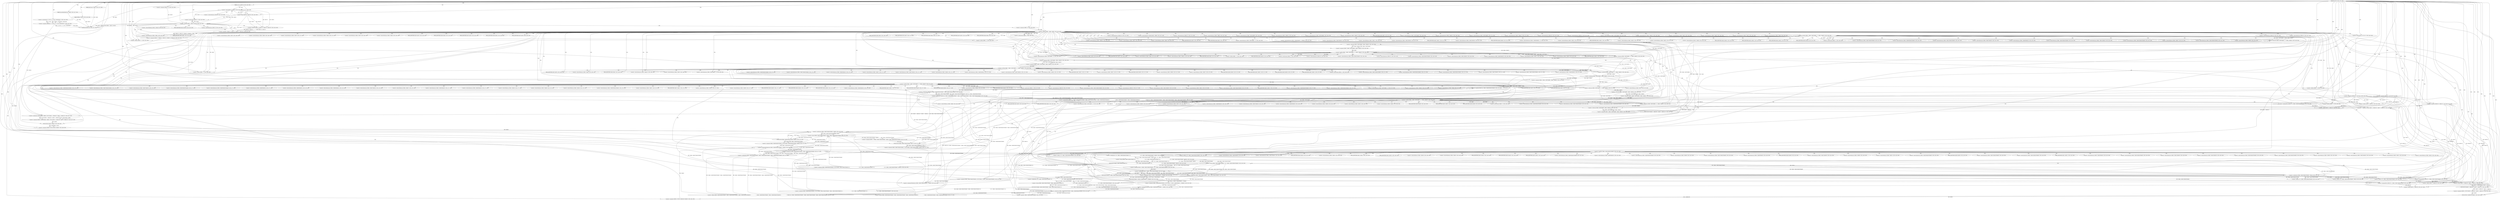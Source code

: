 
digraph "FUN78" {  

"8409" [label = "(METHOD,FUN78)<SUB>1437</SUB>" ]

"9029" [label = "(METHOD_RETURN,void)<SUB>1437</SUB>" ]

"8410" [label = "(PARAM,AACContext *VAR55)<SUB>1437</SUB>" ]

"8411" [label = "(PARAM,SpectralBandReplication *VAR46)<SUB>1437</SUB>" ]

"8412" [label = "(PARAM,SBRData *VAR153)<SUB>1438</SUB>" ]

"8413" [label = "(PARAM,const int VAR51[2])<SUB>1438</SUB>" ]

"8419" [label = "(&lt;operator&gt;.assignment,VAR264[4] = { 0.70795, 1.0, 1.41254, 10000000000 })<SUB>1442</SUB>" ]

"8431" [label = "(&lt;operator&gt;.lessThan,VAR205 &lt; VAR153-&gt;VAR159)<SUB>1444</SUB>" ]

"8436" [label = "(&lt;operator&gt;.postIncrement,VAR205++)<SUB>1444</SUB>" ]

"8421" [label = "(&lt;operator&gt;.arrayInitializer,{ 0.70795, 1.0, 1.41254, 10000000000 })<SUB>1442</SUB>" ]

"8428" [label = "(&lt;operator&gt;.assignment,VAR205 = 0)<SUB>1444</SUB>" ]

"8440" [label = "(&lt;operator&gt;.assignment,VAR180 = !((VAR205 == VAR51[1]) || (VAR205 == VAR51[0])))<SUB>1445</SUB>" ]

"8459" [label = "(&lt;operator&gt;.lessThan,VAR69 &lt; VAR46-&gt;VAR82)<SUB>1446</SUB>" ]

"8464" [label = "(&lt;operator&gt;.postIncrement,VAR69++)<SUB>1446</SUB>" ]

"8442" [label = "(&lt;operator&gt;.logicalNot,!((VAR205 == VAR51[1]) || (VAR205 == VAR51[0])))<SUB>1445</SUB>" ]

"8456" [label = "(&lt;operator&gt;.assignment,VAR69 = 0)<SUB>1446</SUB>" ]

"8470" [label = "(&lt;operator&gt;.assignment,VAR261[2] = { 0.0f, 0.0f })<SUB>1448</SUB>" ]

"8715" [label = "(&lt;operator&gt;.assignment,VAR266 = VAR264[VAR46-&gt;VAR98] * FUN79((VAR270 + VAR261[0]) / (VAR270 + VAR261[1])))<SUB>1467</SUB>" ]

"8735" [label = "(&lt;operator&gt;.assignment,VAR266 = FUN23(100000.f, VAR266))<SUB>1468</SUB>" ]

"8827" [label = "(&lt;operator&gt;.assignment,VAR261[0] = VAR261[1] = 0.0f)<SUB>1474</SUB>" ]

"8950" [label = "(&lt;operator&gt;.assignment,VAR265 = FUN79((VAR270 + VAR261[0]) / (VAR270 + VAR261[1])))<SUB>1481</SUB>" ]

"8964" [label = "(&lt;operator&gt;.assignment,VAR265 = FUN23(1.584893192f, VAR265))<SUB>1482</SUB>" ]

"8443" [label = "(&lt;operator&gt;.logicalOr,(VAR205 == VAR51[1]) || (VAR205 == VAR51[0]))<SUB>1445</SUB>" ]

"8490" [label = "(&lt;operator&gt;.lessThan,VAR49 &lt; VAR46-&gt;VAR76[VAR69 + 1] - VAR46-&gt;VAR48[1])<SUB>1449</SUB>" ]

"8505" [label = "(&lt;operator&gt;.postIncrement,VAR49++)<SUB>1449</SUB>" ]

"8675" [label = "(&lt;operator&gt;.lessThan,VAR49 &lt; VAR46-&gt;VAR76[VAR69 + 1] - VAR46-&gt;VAR48[1])<SUB>1463</SUB>" ]

"8690" [label = "(&lt;operator&gt;.postIncrement,VAR49++)<SUB>1463</SUB>" ]

"8755" [label = "(&lt;operator&gt;.lessThan,VAR49 &lt; VAR46-&gt;VAR76[VAR69 + 1] - VAR46-&gt;VAR48[1])<SUB>1469</SUB>" ]

"8770" [label = "(&lt;operator&gt;.postIncrement,VAR49++)<SUB>1469</SUB>" ]

"8851" [label = "(&lt;operator&gt;.lessThan,VAR49 &lt; VAR46-&gt;VAR76[VAR69 + 1] - VAR46-&gt;VAR48[1])<SUB>1475</SUB>" ]

"8866" [label = "(&lt;operator&gt;.postIncrement,VAR49++)<SUB>1475</SUB>" ]

"8984" [label = "(&lt;operator&gt;.lessThan,VAR49 &lt; VAR46-&gt;VAR76[VAR69 + 1] - VAR46-&gt;VAR48[1])<SUB>1483</SUB>" ]

"8999" [label = "(&lt;operator&gt;.postIncrement,VAR49++)<SUB>1483</SUB>" ]

"8444" [label = "(&lt;operator&gt;.equals,VAR205 == VAR51[1])<SUB>1445</SUB>" ]

"8449" [label = "(&lt;operator&gt;.equals,VAR205 == VAR51[0])<SUB>1445</SUB>" ]

"8472" [label = "(&lt;operator&gt;.arrayInitializer,{ 0.0f, 0.0f })<SUB>1448</SUB>" ]

"8477" [label = "(&lt;operator&gt;.assignment,VAR49 = VAR46-&gt;VAR76[VAR69] - VAR46-&gt;VAR48[1])<SUB>1449</SUB>" ]

"8509" [label = "(&lt;operator&gt;.assignment,VAR116 = VAR46-&gt;VAR251[VAR205][VAR49] / (1.0f + VAR46-&gt;VAR252[VAR205][VAR49]))<SUB>1450</SUB>" ]

"8528" [label = "(&lt;operator&gt;.assignment,VAR46-&gt;VAR267[VAR205][VAR49] = FUN79(VAR116 * VAR46-&gt;VAR252[VAR205][VAR49]))<SUB>1451</SUB>" ]

"8546" [label = "(&lt;operator&gt;.assignment,VAR46-&gt;VAR268[VAR205][VAR49] = FUN79(VAR116 * VAR153-&gt;VAR248[VAR205 + 1][VAR49]))<SUB>1452</SUB>" ]

"8662" [label = "(&lt;operator&gt;.assignment,VAR49 = VAR46-&gt;VAR76[VAR69] - VAR46-&gt;VAR48[1])<SUB>1463</SUB>" ]

"8693" [label = "(&lt;operator&gt;.assignmentPlus,VAR261[0] += VAR46-&gt;VAR251[VAR205][VAR49])<SUB>1464</SUB>" ]

"8704" [label = "(&lt;operator&gt;.assignmentPlus,VAR261[1] += VAR46-&gt;VAR256[VAR205][VAR49])<SUB>1465</SUB>" ]

"8717" [label = "(&lt;operator&gt;.multiplication,VAR264[VAR46-&gt;VAR98] * FUN79((VAR270 + VAR261[0]) / (VAR270 + VAR261[1])))<SUB>1467</SUB>" ]

"8737" [label = "(FUN23,FUN23(100000.f, VAR266))<SUB>1468</SUB>" ]

"8742" [label = "(&lt;operator&gt;.assignment,VAR49 = VAR46-&gt;VAR76[VAR69] - VAR46-&gt;VAR48[1])<SUB>1469</SUB>" ]

"8774" [label = "(&lt;operator&gt;.assignment,VAR272   = VAR46-&gt;VAR267[VAR205][VAR49] * VAR266 / VAR46-&gt;VAR269[VAR205][VAR49])<SUB>1470</SUB>" ]

"8793" [label = "(&lt;operator&gt;.assignment,VAR46-&gt;VAR267[VAR205][VAR49]  = FUN23(VAR46-&gt;VAR267[VAR205][VAR49], VAR272))<SUB>1471</SUB>" ]

"8810" [label = "(&lt;operator&gt;.assignment,VAR46-&gt;VAR269[VAR205][VAR49] = FUN23(VAR46-&gt;VAR269[VAR205][VAR49], VAR266))<SUB>1472</SUB>" ]

"8831" [label = "(&lt;operator&gt;.assignment,VAR261[1] = 0.0f)<SUB>1474</SUB>" ]

"8838" [label = "(&lt;operator&gt;.assignment,VAR49 = VAR46-&gt;VAR76[VAR69] - VAR46-&gt;VAR48[1])<SUB>1475</SUB>" ]

"8869" [label = "(&lt;operator&gt;.assignmentPlus,VAR261[0] += VAR46-&gt;VAR251[VAR205][VAR49])<SUB>1476</SUB>" ]

"8880" [label = "(&lt;operator&gt;.assignmentPlus,VAR261[1] += VAR46-&gt;VAR256[VAR205][VAR49] * VAR46-&gt;VAR269[VAR205][VAR49] * VAR46-&gt;VAR269[VAR205][VAR49]\012                          + VAR46-&gt;VAR268[VAR205][VAR49] * VAR46-&gt;VAR268[VAR205][VAR49]\012                          + (VAR180 &amp;&amp; !VAR46-&gt;VAR268[VAR205][VAR49]) * VAR46-&gt;VAR267[VAR205][VAR49] * VAR46-&gt;VAR267[VAR205][VAR49])<SUB>1477</SUB>" ]

"8952" [label = "(FUN79,FUN79((VAR270 + VAR261[0]) / (VAR270 + VAR261[1])))<SUB>1481</SUB>" ]

"8966" [label = "(FUN23,FUN23(1.584893192f, VAR265))<SUB>1482</SUB>" ]

"8971" [label = "(&lt;operator&gt;.assignment,VAR49 = VAR46-&gt;VAR76[VAR69] - VAR46-&gt;VAR48[1])<SUB>1483</SUB>" ]

"9002" [label = "(&lt;operator&gt;.assignmentMultiplication,VAR46-&gt;VAR269[VAR205][VAR49] *= VAR265)<SUB>1484</SUB>" ]

"9011" [label = "(&lt;operator&gt;.assignmentMultiplication,VAR46-&gt;VAR267[VAR205][VAR49]  *= VAR265)<SUB>1485</SUB>" ]

"9020" [label = "(&lt;operator&gt;.assignmentMultiplication,VAR46-&gt;VAR268[VAR205][VAR49]  *= VAR265)<SUB>1486</SUB>" ]

"8492" [label = "(&lt;operator&gt;.subtraction,VAR46-&gt;VAR76[VAR69 + 1] - VAR46-&gt;VAR48[1])<SUB>1449</SUB>" ]

"8567" [label = "(&lt;operator&gt;.logicalNot,!VAR46-&gt;VAR255[VAR205][VAR49])<SUB>1453</SUB>" ]

"8677" [label = "(&lt;operator&gt;.subtraction,VAR46-&gt;VAR76[VAR69 + 1] - VAR46-&gt;VAR48[1])<SUB>1463</SUB>" ]

"8723" [label = "(FUN79,FUN79((VAR270 + VAR261[0]) / (VAR270 + VAR261[1])))<SUB>1467</SUB>" ]

"8757" [label = "(&lt;operator&gt;.subtraction,VAR46-&gt;VAR76[VAR69 + 1] - VAR46-&gt;VAR48[1])<SUB>1469</SUB>" ]

"8853" [label = "(&lt;operator&gt;.subtraction,VAR46-&gt;VAR76[VAR69 + 1] - VAR46-&gt;VAR48[1])<SUB>1475</SUB>" ]

"8953" [label = "(&lt;operator&gt;.division,(VAR270 + VAR261[0]) / (VAR270 + VAR261[1]))<SUB>1481</SUB>" ]

"8986" [label = "(&lt;operator&gt;.subtraction,VAR46-&gt;VAR76[VAR69 + 1] - VAR46-&gt;VAR48[1])<SUB>1483</SUB>" ]

"8479" [label = "(&lt;operator&gt;.subtraction,VAR46-&gt;VAR76[VAR69] - VAR46-&gt;VAR48[1])<SUB>1449</SUB>" ]

"8511" [label = "(&lt;operator&gt;.division,VAR46-&gt;VAR251[VAR205][VAR49] / (1.0f + VAR46-&gt;VAR252[VAR205][VAR49]))<SUB>1450</SUB>" ]

"8536" [label = "(FUN79,FUN79(VAR116 * VAR46-&gt;VAR252[VAR205][VAR49]))<SUB>1451</SUB>" ]

"8554" [label = "(FUN79,FUN79(VAR116 * VAR153-&gt;VAR248[VAR205 + 1][VAR49]))<SUB>1452</SUB>" ]

"8576" [label = "(&lt;operator&gt;.assignment,VAR46-&gt;VAR269[VAR205][VAR49] = FUN79(VAR46-&gt;VAR251[VAR205][VAR49] /\012                                            ((1.0f + VAR46-&gt;VAR256[VAR205][VAR49]) *\012                                             (1.0f + VAR46-&gt;VAR252[VAR205][VAR49] * VAR180))))<SUB>1454</SUB>" ]

"8664" [label = "(&lt;operator&gt;.subtraction,VAR46-&gt;VAR76[VAR69] - VAR46-&gt;VAR48[1])<SUB>1463</SUB>" ]

"8724" [label = "(&lt;operator&gt;.division,(VAR270 + VAR261[0]) / (VAR270 + VAR261[1]))<SUB>1467</SUB>" ]

"8744" [label = "(&lt;operator&gt;.subtraction,VAR46-&gt;VAR76[VAR69] - VAR46-&gt;VAR48[1])<SUB>1469</SUB>" ]

"8776" [label = "(&lt;operator&gt;.division,VAR46-&gt;VAR267[VAR205][VAR49] * VAR266 / VAR46-&gt;VAR269[VAR205][VAR49])<SUB>1470</SUB>" ]

"8801" [label = "(FUN23,FUN23(VAR46-&gt;VAR267[VAR205][VAR49], VAR272))<SUB>1471</SUB>" ]

"8818" [label = "(FUN23,FUN23(VAR46-&gt;VAR269[VAR205][VAR49], VAR266))<SUB>1472</SUB>" ]

"8840" [label = "(&lt;operator&gt;.subtraction,VAR46-&gt;VAR76[VAR69] - VAR46-&gt;VAR48[1])<SUB>1475</SUB>" ]

"8884" [label = "(&lt;operator&gt;.addition,VAR46-&gt;VAR256[VAR205][VAR49] * VAR46-&gt;VAR269[VAR205][VAR49] * VAR46-&gt;VAR269[VAR205][VAR49]\012                          + VAR46-&gt;VAR268[VAR205][VAR49] * VAR46-&gt;VAR268[VAR205][VAR49]\012                          + (VAR180 &amp;&amp; !VAR46-&gt;VAR268[VAR205][VAR49]) * VAR46-&gt;VAR267[VAR205][VAR49] * VAR46-&gt;VAR267[VAR205][VAR49])<SUB>1477</SUB>" ]

"8954" [label = "(&lt;operator&gt;.addition,VAR270 + VAR261[0])<SUB>1481</SUB>" ]

"8959" [label = "(&lt;operator&gt;.addition,VAR270 + VAR261[1])<SUB>1481</SUB>" ]

"8973" [label = "(&lt;operator&gt;.subtraction,VAR46-&gt;VAR76[VAR69] - VAR46-&gt;VAR48[1])<SUB>1483</SUB>" ]

"8497" [label = "(&lt;operator&gt;.addition,VAR69 + 1)<SUB>1449</SUB>" ]

"8519" [label = "(&lt;operator&gt;.addition,1.0f + VAR46-&gt;VAR252[VAR205][VAR49])<SUB>1450</SUB>" ]

"8537" [label = "(&lt;operator&gt;.multiplication,VAR116 * VAR46-&gt;VAR252[VAR205][VAR49])<SUB>1451</SUB>" ]

"8555" [label = "(&lt;operator&gt;.multiplication,VAR116 * VAR153-&gt;VAR248[VAR205 + 1][VAR49])<SUB>1452</SUB>" ]

"8616" [label = "(&lt;operator&gt;.assignment,VAR46-&gt;VAR269[VAR205][VAR49] = FUN79(VAR46-&gt;VAR251[VAR205][VAR49] * VAR46-&gt;VAR252[VAR205][VAR49] /\012                                            ((1.0f + VAR46-&gt;VAR256[VAR205][VAR49]) *\012                                             (1.0f + VAR46-&gt;VAR252[VAR205][VAR49]))))<SUB>1458</SUB>" ]

"8682" [label = "(&lt;operator&gt;.addition,VAR69 + 1)<SUB>1463</SUB>" ]

"8725" [label = "(&lt;operator&gt;.addition,VAR270 + VAR261[0])<SUB>1467</SUB>" ]

"8730" [label = "(&lt;operator&gt;.addition,VAR270 + VAR261[1])<SUB>1467</SUB>" ]

"8762" [label = "(&lt;operator&gt;.addition,VAR69 + 1)<SUB>1469</SUB>" ]

"8777" [label = "(&lt;operator&gt;.multiplication,VAR46-&gt;VAR267[VAR205][VAR49] * VAR266)<SUB>1470</SUB>" ]

"8858" [label = "(&lt;operator&gt;.addition,VAR69 + 1)<SUB>1475</SUB>" ]

"8885" [label = "(&lt;operator&gt;.addition,VAR46-&gt;VAR256[VAR205][VAR49] * VAR46-&gt;VAR269[VAR205][VAR49] * VAR46-&gt;VAR269[VAR205][VAR49]\012                          + VAR46-&gt;VAR268[VAR205][VAR49] * VAR46-&gt;VAR268[VAR205][VAR49])<SUB>1477</SUB>" ]

"8924" [label = "(&lt;operator&gt;.multiplication,(VAR180 &amp;&amp; !VAR46-&gt;VAR268[VAR205][VAR49]) * VAR46-&gt;VAR267[VAR205][VAR49] * VAR46-&gt;VAR267[VAR205][VAR49])<SUB>1479</SUB>" ]

"8991" [label = "(&lt;operator&gt;.addition,VAR69 + 1)<SUB>1483</SUB>" ]

"8584" [label = "(FUN79,FUN79(VAR46-&gt;VAR251[VAR205][VAR49] /\012                                            ((1.0f + VAR46-&gt;VAR256[VAR205][VAR49]) *\012                                             (1.0f + VAR46-&gt;VAR252[VAR205][VAR49] * VAR180))))<SUB>1454</SUB>" ]

"8886" [label = "(&lt;operator&gt;.multiplication,VAR46-&gt;VAR256[VAR205][VAR49] * VAR46-&gt;VAR269[VAR205][VAR49] * VAR46-&gt;VAR269[VAR205][VAR49])<SUB>1477</SUB>" ]

"8909" [label = "(&lt;operator&gt;.multiplication,VAR46-&gt;VAR268[VAR205][VAR49] * VAR46-&gt;VAR268[VAR205][VAR49])<SUB>1478</SUB>" ]

"8925" [label = "(&lt;operator&gt;.multiplication,(VAR180 &amp;&amp; !VAR46-&gt;VAR268[VAR205][VAR49]) * VAR46-&gt;VAR267[VAR205][VAR49])<SUB>1479</SUB>" ]

"8585" [label = "(&lt;operator&gt;.division,VAR46-&gt;VAR251[VAR205][VAR49] /\012                                            ((1.0f + VAR46-&gt;VAR256[VAR205][VAR49]) *\012                                             (1.0f + VAR46-&gt;VAR252[VAR205][VAR49] * VAR180)))<SUB>1454</SUB>" ]

"8624" [label = "(FUN79,FUN79(VAR46-&gt;VAR251[VAR205][VAR49] * VAR46-&gt;VAR252[VAR205][VAR49] /\012                                            ((1.0f + VAR46-&gt;VAR256[VAR205][VAR49]) *\012                                             (1.0f + VAR46-&gt;VAR252[VAR205][VAR49]))))<SUB>1458</SUB>" ]

"8887" [label = "(&lt;operator&gt;.multiplication,VAR46-&gt;VAR256[VAR205][VAR49] * VAR46-&gt;VAR269[VAR205][VAR49])<SUB>1477</SUB>" ]

"8926" [label = "(&lt;operator&gt;.logicalAnd,VAR180 &amp;&amp; !VAR46-&gt;VAR268[VAR205][VAR49])<SUB>1479</SUB>" ]

"8562" [label = "(&lt;operator&gt;.addition,VAR205 + 1)<SUB>1452</SUB>" ]

"8593" [label = "(&lt;operator&gt;.multiplication,(1.0f + VAR46-&gt;VAR256[VAR205][VAR49]) *\012                                             (1.0f + VAR46-&gt;VAR252[VAR205][VAR49] * VAR180))<SUB>1455</SUB>" ]

"8625" [label = "(&lt;operator&gt;.division,VAR46-&gt;VAR251[VAR205][VAR49] * VAR46-&gt;VAR252[VAR205][VAR49] /\012                                            ((1.0f + VAR46-&gt;VAR256[VAR205][VAR49]) *\012                                             (1.0f + VAR46-&gt;VAR252[VAR205][VAR49])))<SUB>1458</SUB>" ]

"8928" [label = "(&lt;operator&gt;.logicalNot,!VAR46-&gt;VAR268[VAR205][VAR49])<SUB>1479</SUB>" ]

"8594" [label = "(&lt;operator&gt;.addition,1.0f + VAR46-&gt;VAR256[VAR205][VAR49])<SUB>1455</SUB>" ]

"8603" [label = "(&lt;operator&gt;.addition,1.0f + VAR46-&gt;VAR252[VAR205][VAR49] * VAR180)<SUB>1456</SUB>" ]

"8626" [label = "(&lt;operator&gt;.multiplication,VAR46-&gt;VAR251[VAR205][VAR49] * VAR46-&gt;VAR252[VAR205][VAR49])<SUB>1458</SUB>" ]

"8641" [label = "(&lt;operator&gt;.multiplication,(1.0f + VAR46-&gt;VAR256[VAR205][VAR49]) *\012                                             (1.0f + VAR46-&gt;VAR252[VAR205][VAR49]))<SUB>1459</SUB>" ]

"8605" [label = "(&lt;operator&gt;.multiplication,VAR46-&gt;VAR252[VAR205][VAR49] * VAR180)<SUB>1456</SUB>" ]

"8642" [label = "(&lt;operator&gt;.addition,1.0f + VAR46-&gt;VAR256[VAR205][VAR49])<SUB>1459</SUB>" ]

"8651" [label = "(&lt;operator&gt;.addition,1.0f + VAR46-&gt;VAR252[VAR205][VAR49])<SUB>1460</SUB>" ]

"8433" [label = "(&lt;operator&gt;.indirectFieldAccess,VAR153-&gt;VAR159)<SUB>1444</SUB>" ]

"8435" [label = "(FIELD_IDENTIFIER,VAR159,VAR159)<SUB>1444</SUB>" ]

"8461" [label = "(&lt;operator&gt;.indirectFieldAccess,VAR46-&gt;VAR82)<SUB>1446</SUB>" ]

"8463" [label = "(FIELD_IDENTIFIER,VAR82,VAR82)<SUB>1446</SUB>" ]

"8828" [label = "(&lt;operator&gt;.indirectIndexAccess,VAR261[0])<SUB>1474</SUB>" ]

"8446" [label = "(&lt;operator&gt;.indirectIndexAccess,VAR51[1])<SUB>1445</SUB>" ]

"8451" [label = "(&lt;operator&gt;.indirectIndexAccess,VAR51[0])<SUB>1445</SUB>" ]

"8718" [label = "(&lt;operator&gt;.indirectIndexAccess,VAR264[VAR46-&gt;VAR98])<SUB>1467</SUB>" ]

"8832" [label = "(&lt;operator&gt;.indirectIndexAccess,VAR261[1])<SUB>1474</SUB>" ]

"8493" [label = "(&lt;operator&gt;.indirectIndexAccess,VAR46-&gt;VAR76[VAR69 + 1])<SUB>1449</SUB>" ]

"8500" [label = "(&lt;operator&gt;.indirectIndexAccess,VAR46-&gt;VAR48[1])<SUB>1449</SUB>" ]

"8529" [label = "(&lt;operator&gt;.indirectIndexAccess,VAR46-&gt;VAR267[VAR205][VAR49])<SUB>1451</SUB>" ]

"8547" [label = "(&lt;operator&gt;.indirectIndexAccess,VAR46-&gt;VAR268[VAR205][VAR49])<SUB>1452</SUB>" ]

"8678" [label = "(&lt;operator&gt;.indirectIndexAccess,VAR46-&gt;VAR76[VAR69 + 1])<SUB>1463</SUB>" ]

"8685" [label = "(&lt;operator&gt;.indirectIndexAccess,VAR46-&gt;VAR48[1])<SUB>1463</SUB>" ]

"8694" [label = "(&lt;operator&gt;.indirectIndexAccess,VAR261[0])<SUB>1464</SUB>" ]

"8697" [label = "(&lt;operator&gt;.indirectIndexAccess,VAR46-&gt;VAR251[VAR205][VAR49])<SUB>1464</SUB>" ]

"8705" [label = "(&lt;operator&gt;.indirectIndexAccess,VAR261[1])<SUB>1465</SUB>" ]

"8708" [label = "(&lt;operator&gt;.indirectIndexAccess,VAR46-&gt;VAR256[VAR205][VAR49])<SUB>1465</SUB>" ]

"8720" [label = "(&lt;operator&gt;.indirectFieldAccess,VAR46-&gt;VAR98)<SUB>1467</SUB>" ]

"8758" [label = "(&lt;operator&gt;.indirectIndexAccess,VAR46-&gt;VAR76[VAR69 + 1])<SUB>1469</SUB>" ]

"8765" [label = "(&lt;operator&gt;.indirectIndexAccess,VAR46-&gt;VAR48[1])<SUB>1469</SUB>" ]

"8794" [label = "(&lt;operator&gt;.indirectIndexAccess,VAR46-&gt;VAR267[VAR205][VAR49])<SUB>1471</SUB>" ]

"8811" [label = "(&lt;operator&gt;.indirectIndexAccess,VAR46-&gt;VAR269[VAR205][VAR49])<SUB>1472</SUB>" ]

"8854" [label = "(&lt;operator&gt;.indirectIndexAccess,VAR46-&gt;VAR76[VAR69 + 1])<SUB>1475</SUB>" ]

"8861" [label = "(&lt;operator&gt;.indirectIndexAccess,VAR46-&gt;VAR48[1])<SUB>1475</SUB>" ]

"8870" [label = "(&lt;operator&gt;.indirectIndexAccess,VAR261[0])<SUB>1476</SUB>" ]

"8873" [label = "(&lt;operator&gt;.indirectIndexAccess,VAR46-&gt;VAR251[VAR205][VAR49])<SUB>1476</SUB>" ]

"8881" [label = "(&lt;operator&gt;.indirectIndexAccess,VAR261[1])<SUB>1477</SUB>" ]

"8987" [label = "(&lt;operator&gt;.indirectIndexAccess,VAR46-&gt;VAR76[VAR69 + 1])<SUB>1483</SUB>" ]

"8994" [label = "(&lt;operator&gt;.indirectIndexAccess,VAR46-&gt;VAR48[1])<SUB>1483</SUB>" ]

"9003" [label = "(&lt;operator&gt;.indirectIndexAccess,VAR46-&gt;VAR269[VAR205][VAR49])<SUB>1484</SUB>" ]

"9012" [label = "(&lt;operator&gt;.indirectIndexAccess,VAR46-&gt;VAR267[VAR205][VAR49])<SUB>1485</SUB>" ]

"9021" [label = "(&lt;operator&gt;.indirectIndexAccess,VAR46-&gt;VAR268[VAR205][VAR49])<SUB>1486</SUB>" ]

"8480" [label = "(&lt;operator&gt;.indirectIndexAccess,VAR46-&gt;VAR76[VAR69])<SUB>1449</SUB>" ]

"8485" [label = "(&lt;operator&gt;.indirectIndexAccess,VAR46-&gt;VAR48[1])<SUB>1449</SUB>" ]

"8494" [label = "(&lt;operator&gt;.indirectFieldAccess,VAR46-&gt;VAR76)<SUB>1449</SUB>" ]

"8501" [label = "(&lt;operator&gt;.indirectFieldAccess,VAR46-&gt;VAR48)<SUB>1449</SUB>" ]

"8512" [label = "(&lt;operator&gt;.indirectIndexAccess,VAR46-&gt;VAR251[VAR205][VAR49])<SUB>1450</SUB>" ]

"8530" [label = "(&lt;operator&gt;.indirectIndexAccess,VAR46-&gt;VAR267[VAR205])<SUB>1451</SUB>" ]

"8548" [label = "(&lt;operator&gt;.indirectIndexAccess,VAR46-&gt;VAR268[VAR205])<SUB>1452</SUB>" ]

"8568" [label = "(&lt;operator&gt;.indirectIndexAccess,VAR46-&gt;VAR255[VAR205][VAR49])<SUB>1453</SUB>" ]

"8665" [label = "(&lt;operator&gt;.indirectIndexAccess,VAR46-&gt;VAR76[VAR69])<SUB>1463</SUB>" ]

"8670" [label = "(&lt;operator&gt;.indirectIndexAccess,VAR46-&gt;VAR48[1])<SUB>1463</SUB>" ]

"8679" [label = "(&lt;operator&gt;.indirectFieldAccess,VAR46-&gt;VAR76)<SUB>1463</SUB>" ]

"8686" [label = "(&lt;operator&gt;.indirectFieldAccess,VAR46-&gt;VAR48)<SUB>1463</SUB>" ]

"8698" [label = "(&lt;operator&gt;.indirectIndexAccess,VAR46-&gt;VAR251[VAR205])<SUB>1464</SUB>" ]

"8709" [label = "(&lt;operator&gt;.indirectIndexAccess,VAR46-&gt;VAR256[VAR205])<SUB>1465</SUB>" ]

"8722" [label = "(FIELD_IDENTIFIER,VAR98,VAR98)<SUB>1467</SUB>" ]

"8745" [label = "(&lt;operator&gt;.indirectIndexAccess,VAR46-&gt;VAR76[VAR69])<SUB>1469</SUB>" ]

"8750" [label = "(&lt;operator&gt;.indirectIndexAccess,VAR46-&gt;VAR48[1])<SUB>1469</SUB>" ]

"8759" [label = "(&lt;operator&gt;.indirectFieldAccess,VAR46-&gt;VAR76)<SUB>1469</SUB>" ]

"8766" [label = "(&lt;operator&gt;.indirectFieldAccess,VAR46-&gt;VAR48)<SUB>1469</SUB>" ]

"8786" [label = "(&lt;operator&gt;.indirectIndexAccess,VAR46-&gt;VAR269[VAR205][VAR49])<SUB>1470</SUB>" ]

"8795" [label = "(&lt;operator&gt;.indirectIndexAccess,VAR46-&gt;VAR267[VAR205])<SUB>1471</SUB>" ]

"8802" [label = "(&lt;operator&gt;.indirectIndexAccess,VAR46-&gt;VAR267[VAR205][VAR49])<SUB>1471</SUB>" ]

"8812" [label = "(&lt;operator&gt;.indirectIndexAccess,VAR46-&gt;VAR269[VAR205])<SUB>1472</SUB>" ]

"8819" [label = "(&lt;operator&gt;.indirectIndexAccess,VAR46-&gt;VAR269[VAR205][VAR49])<SUB>1472</SUB>" ]

"8841" [label = "(&lt;operator&gt;.indirectIndexAccess,VAR46-&gt;VAR76[VAR69])<SUB>1475</SUB>" ]

"8846" [label = "(&lt;operator&gt;.indirectIndexAccess,VAR46-&gt;VAR48[1])<SUB>1475</SUB>" ]

"8855" [label = "(&lt;operator&gt;.indirectFieldAccess,VAR46-&gt;VAR76)<SUB>1475</SUB>" ]

"8862" [label = "(&lt;operator&gt;.indirectFieldAccess,VAR46-&gt;VAR48)<SUB>1475</SUB>" ]

"8874" [label = "(&lt;operator&gt;.indirectIndexAccess,VAR46-&gt;VAR251[VAR205])<SUB>1476</SUB>" ]

"8956" [label = "(&lt;operator&gt;.indirectIndexAccess,VAR261[0])<SUB>1481</SUB>" ]

"8961" [label = "(&lt;operator&gt;.indirectIndexAccess,VAR261[1])<SUB>1481</SUB>" ]

"8974" [label = "(&lt;operator&gt;.indirectIndexAccess,VAR46-&gt;VAR76[VAR69])<SUB>1483</SUB>" ]

"8979" [label = "(&lt;operator&gt;.indirectIndexAccess,VAR46-&gt;VAR48[1])<SUB>1483</SUB>" ]

"8988" [label = "(&lt;operator&gt;.indirectFieldAccess,VAR46-&gt;VAR76)<SUB>1483</SUB>" ]

"8995" [label = "(&lt;operator&gt;.indirectFieldAccess,VAR46-&gt;VAR48)<SUB>1483</SUB>" ]

"9004" [label = "(&lt;operator&gt;.indirectIndexAccess,VAR46-&gt;VAR269[VAR205])<SUB>1484</SUB>" ]

"9013" [label = "(&lt;operator&gt;.indirectIndexAccess,VAR46-&gt;VAR267[VAR205])<SUB>1485</SUB>" ]

"9022" [label = "(&lt;operator&gt;.indirectIndexAccess,VAR46-&gt;VAR268[VAR205])<SUB>1486</SUB>" ]

"8481" [label = "(&lt;operator&gt;.indirectFieldAccess,VAR46-&gt;VAR76)<SUB>1449</SUB>" ]

"8486" [label = "(&lt;operator&gt;.indirectFieldAccess,VAR46-&gt;VAR48)<SUB>1449</SUB>" ]

"8496" [label = "(FIELD_IDENTIFIER,VAR76,VAR76)<SUB>1449</SUB>" ]

"8503" [label = "(FIELD_IDENTIFIER,VAR48,VAR48)<SUB>1449</SUB>" ]

"8513" [label = "(&lt;operator&gt;.indirectIndexAccess,VAR46-&gt;VAR251[VAR205])<SUB>1450</SUB>" ]

"8521" [label = "(&lt;operator&gt;.indirectIndexAccess,VAR46-&gt;VAR252[VAR205][VAR49])<SUB>1450</SUB>" ]

"8531" [label = "(&lt;operator&gt;.indirectFieldAccess,VAR46-&gt;VAR267)<SUB>1451</SUB>" ]

"8539" [label = "(&lt;operator&gt;.indirectIndexAccess,VAR46-&gt;VAR252[VAR205][VAR49])<SUB>1451</SUB>" ]

"8549" [label = "(&lt;operator&gt;.indirectFieldAccess,VAR46-&gt;VAR268)<SUB>1452</SUB>" ]

"8557" [label = "(&lt;operator&gt;.indirectIndexAccess,VAR153-&gt;VAR248[VAR205 + 1][VAR49])<SUB>1452</SUB>" ]

"8569" [label = "(&lt;operator&gt;.indirectIndexAccess,VAR46-&gt;VAR255[VAR205])<SUB>1453</SUB>" ]

"8577" [label = "(&lt;operator&gt;.indirectIndexAccess,VAR46-&gt;VAR269[VAR205][VAR49])<SUB>1454</SUB>" ]

"8666" [label = "(&lt;operator&gt;.indirectFieldAccess,VAR46-&gt;VAR76)<SUB>1463</SUB>" ]

"8671" [label = "(&lt;operator&gt;.indirectFieldAccess,VAR46-&gt;VAR48)<SUB>1463</SUB>" ]

"8681" [label = "(FIELD_IDENTIFIER,VAR76,VAR76)<SUB>1463</SUB>" ]

"8688" [label = "(FIELD_IDENTIFIER,VAR48,VAR48)<SUB>1463</SUB>" ]

"8699" [label = "(&lt;operator&gt;.indirectFieldAccess,VAR46-&gt;VAR251)<SUB>1464</SUB>" ]

"8710" [label = "(&lt;operator&gt;.indirectFieldAccess,VAR46-&gt;VAR256)<SUB>1465</SUB>" ]

"8727" [label = "(&lt;operator&gt;.indirectIndexAccess,VAR261[0])<SUB>1467</SUB>" ]

"8732" [label = "(&lt;operator&gt;.indirectIndexAccess,VAR261[1])<SUB>1467</SUB>" ]

"8746" [label = "(&lt;operator&gt;.indirectFieldAccess,VAR46-&gt;VAR76)<SUB>1469</SUB>" ]

"8751" [label = "(&lt;operator&gt;.indirectFieldAccess,VAR46-&gt;VAR48)<SUB>1469</SUB>" ]

"8761" [label = "(FIELD_IDENTIFIER,VAR76,VAR76)<SUB>1469</SUB>" ]

"8768" [label = "(FIELD_IDENTIFIER,VAR48,VAR48)<SUB>1469</SUB>" ]

"8778" [label = "(&lt;operator&gt;.indirectIndexAccess,VAR46-&gt;VAR267[VAR205][VAR49])<SUB>1470</SUB>" ]

"8787" [label = "(&lt;operator&gt;.indirectIndexAccess,VAR46-&gt;VAR269[VAR205])<SUB>1470</SUB>" ]

"8796" [label = "(&lt;operator&gt;.indirectFieldAccess,VAR46-&gt;VAR267)<SUB>1471</SUB>" ]

"8803" [label = "(&lt;operator&gt;.indirectIndexAccess,VAR46-&gt;VAR267[VAR205])<SUB>1471</SUB>" ]

"8813" [label = "(&lt;operator&gt;.indirectFieldAccess,VAR46-&gt;VAR269)<SUB>1472</SUB>" ]

"8820" [label = "(&lt;operator&gt;.indirectIndexAccess,VAR46-&gt;VAR269[VAR205])<SUB>1472</SUB>" ]

"8842" [label = "(&lt;operator&gt;.indirectFieldAccess,VAR46-&gt;VAR76)<SUB>1475</SUB>" ]

"8847" [label = "(&lt;operator&gt;.indirectFieldAccess,VAR46-&gt;VAR48)<SUB>1475</SUB>" ]

"8857" [label = "(FIELD_IDENTIFIER,VAR76,VAR76)<SUB>1475</SUB>" ]

"8864" [label = "(FIELD_IDENTIFIER,VAR48,VAR48)<SUB>1475</SUB>" ]

"8875" [label = "(&lt;operator&gt;.indirectFieldAccess,VAR46-&gt;VAR251)<SUB>1476</SUB>" ]

"8943" [label = "(&lt;operator&gt;.indirectIndexAccess,VAR46-&gt;VAR267[VAR205][VAR49])<SUB>1479</SUB>" ]

"8975" [label = "(&lt;operator&gt;.indirectFieldAccess,VAR46-&gt;VAR76)<SUB>1483</SUB>" ]

"8980" [label = "(&lt;operator&gt;.indirectFieldAccess,VAR46-&gt;VAR48)<SUB>1483</SUB>" ]

"8990" [label = "(FIELD_IDENTIFIER,VAR76,VAR76)<SUB>1483</SUB>" ]

"8997" [label = "(FIELD_IDENTIFIER,VAR48,VAR48)<SUB>1483</SUB>" ]

"9005" [label = "(&lt;operator&gt;.indirectFieldAccess,VAR46-&gt;VAR269)<SUB>1484</SUB>" ]

"9014" [label = "(&lt;operator&gt;.indirectFieldAccess,VAR46-&gt;VAR267)<SUB>1485</SUB>" ]

"9023" [label = "(&lt;operator&gt;.indirectFieldAccess,VAR46-&gt;VAR268)<SUB>1486</SUB>" ]

"8483" [label = "(FIELD_IDENTIFIER,VAR76,VAR76)<SUB>1449</SUB>" ]

"8488" [label = "(FIELD_IDENTIFIER,VAR48,VAR48)<SUB>1449</SUB>" ]

"8514" [label = "(&lt;operator&gt;.indirectFieldAccess,VAR46-&gt;VAR251)<SUB>1450</SUB>" ]

"8522" [label = "(&lt;operator&gt;.indirectIndexAccess,VAR46-&gt;VAR252[VAR205])<SUB>1450</SUB>" ]

"8533" [label = "(FIELD_IDENTIFIER,VAR267,VAR267)<SUB>1451</SUB>" ]

"8540" [label = "(&lt;operator&gt;.indirectIndexAccess,VAR46-&gt;VAR252[VAR205])<SUB>1451</SUB>" ]

"8551" [label = "(FIELD_IDENTIFIER,VAR268,VAR268)<SUB>1452</SUB>" ]

"8558" [label = "(&lt;operator&gt;.indirectIndexAccess,VAR153-&gt;VAR248[VAR205 + 1])<SUB>1452</SUB>" ]

"8570" [label = "(&lt;operator&gt;.indirectFieldAccess,VAR46-&gt;VAR255)<SUB>1453</SUB>" ]

"8578" [label = "(&lt;operator&gt;.indirectIndexAccess,VAR46-&gt;VAR269[VAR205])<SUB>1454</SUB>" ]

"8617" [label = "(&lt;operator&gt;.indirectIndexAccess,VAR46-&gt;VAR269[VAR205][VAR49])<SUB>1458</SUB>" ]

"8668" [label = "(FIELD_IDENTIFIER,VAR76,VAR76)<SUB>1463</SUB>" ]

"8673" [label = "(FIELD_IDENTIFIER,VAR48,VAR48)<SUB>1463</SUB>" ]

"8701" [label = "(FIELD_IDENTIFIER,VAR251,VAR251)<SUB>1464</SUB>" ]

"8712" [label = "(FIELD_IDENTIFIER,VAR256,VAR256)<SUB>1465</SUB>" ]

"8748" [label = "(FIELD_IDENTIFIER,VAR76,VAR76)<SUB>1469</SUB>" ]

"8753" [label = "(FIELD_IDENTIFIER,VAR48,VAR48)<SUB>1469</SUB>" ]

"8779" [label = "(&lt;operator&gt;.indirectIndexAccess,VAR46-&gt;VAR267[VAR205])<SUB>1470</SUB>" ]

"8788" [label = "(&lt;operator&gt;.indirectFieldAccess,VAR46-&gt;VAR269)<SUB>1470</SUB>" ]

"8798" [label = "(FIELD_IDENTIFIER,VAR267,VAR267)<SUB>1471</SUB>" ]

"8804" [label = "(&lt;operator&gt;.indirectFieldAccess,VAR46-&gt;VAR267)<SUB>1471</SUB>" ]

"8815" [label = "(FIELD_IDENTIFIER,VAR269,VAR269)<SUB>1472</SUB>" ]

"8821" [label = "(&lt;operator&gt;.indirectFieldAccess,VAR46-&gt;VAR269)<SUB>1472</SUB>" ]

"8844" [label = "(FIELD_IDENTIFIER,VAR76,VAR76)<SUB>1475</SUB>" ]

"8849" [label = "(FIELD_IDENTIFIER,VAR48,VAR48)<SUB>1475</SUB>" ]

"8877" [label = "(FIELD_IDENTIFIER,VAR251,VAR251)<SUB>1476</SUB>" ]

"8902" [label = "(&lt;operator&gt;.indirectIndexAccess,VAR46-&gt;VAR269[VAR205][VAR49])<SUB>1477</SUB>" ]

"8910" [label = "(&lt;operator&gt;.indirectIndexAccess,VAR46-&gt;VAR268[VAR205][VAR49])<SUB>1478</SUB>" ]

"8917" [label = "(&lt;operator&gt;.indirectIndexAccess,VAR46-&gt;VAR268[VAR205][VAR49])<SUB>1478</SUB>" ]

"8936" [label = "(&lt;operator&gt;.indirectIndexAccess,VAR46-&gt;VAR267[VAR205][VAR49])<SUB>1479</SUB>" ]

"8944" [label = "(&lt;operator&gt;.indirectIndexAccess,VAR46-&gt;VAR267[VAR205])<SUB>1479</SUB>" ]

"8977" [label = "(FIELD_IDENTIFIER,VAR76,VAR76)<SUB>1483</SUB>" ]

"8982" [label = "(FIELD_IDENTIFIER,VAR48,VAR48)<SUB>1483</SUB>" ]

"9007" [label = "(FIELD_IDENTIFIER,VAR269,VAR269)<SUB>1484</SUB>" ]

"9016" [label = "(FIELD_IDENTIFIER,VAR267,VAR267)<SUB>1485</SUB>" ]

"9025" [label = "(FIELD_IDENTIFIER,VAR268,VAR268)<SUB>1486</SUB>" ]

"8516" [label = "(FIELD_IDENTIFIER,VAR251,VAR251)<SUB>1450</SUB>" ]

"8523" [label = "(&lt;operator&gt;.indirectFieldAccess,VAR46-&gt;VAR252)<SUB>1450</SUB>" ]

"8541" [label = "(&lt;operator&gt;.indirectFieldAccess,VAR46-&gt;VAR252)<SUB>1451</SUB>" ]

"8559" [label = "(&lt;operator&gt;.indirectFieldAccess,VAR153-&gt;VAR248)<SUB>1452</SUB>" ]

"8572" [label = "(FIELD_IDENTIFIER,VAR255,VAR255)<SUB>1453</SUB>" ]

"8579" [label = "(&lt;operator&gt;.indirectFieldAccess,VAR46-&gt;VAR269)<SUB>1454</SUB>" ]

"8586" [label = "(&lt;operator&gt;.indirectIndexAccess,VAR46-&gt;VAR251[VAR205][VAR49])<SUB>1454</SUB>" ]

"8618" [label = "(&lt;operator&gt;.indirectIndexAccess,VAR46-&gt;VAR269[VAR205])<SUB>1458</SUB>" ]

"8780" [label = "(&lt;operator&gt;.indirectFieldAccess,VAR46-&gt;VAR267)<SUB>1470</SUB>" ]

"8790" [label = "(FIELD_IDENTIFIER,VAR269,VAR269)<SUB>1470</SUB>" ]

"8806" [label = "(FIELD_IDENTIFIER,VAR267,VAR267)<SUB>1471</SUB>" ]

"8823" [label = "(FIELD_IDENTIFIER,VAR269,VAR269)<SUB>1472</SUB>" ]

"8888" [label = "(&lt;operator&gt;.indirectIndexAccess,VAR46-&gt;VAR256[VAR205][VAR49])<SUB>1477</SUB>" ]

"8895" [label = "(&lt;operator&gt;.indirectIndexAccess,VAR46-&gt;VAR269[VAR205][VAR49])<SUB>1477</SUB>" ]

"8903" [label = "(&lt;operator&gt;.indirectIndexAccess,VAR46-&gt;VAR269[VAR205])<SUB>1477</SUB>" ]

"8911" [label = "(&lt;operator&gt;.indirectIndexAccess,VAR46-&gt;VAR268[VAR205])<SUB>1478</SUB>" ]

"8918" [label = "(&lt;operator&gt;.indirectIndexAccess,VAR46-&gt;VAR268[VAR205])<SUB>1478</SUB>" ]

"8937" [label = "(&lt;operator&gt;.indirectIndexAccess,VAR46-&gt;VAR267[VAR205])<SUB>1479</SUB>" ]

"8945" [label = "(&lt;operator&gt;.indirectFieldAccess,VAR46-&gt;VAR267)<SUB>1479</SUB>" ]

"8525" [label = "(FIELD_IDENTIFIER,VAR252,VAR252)<SUB>1450</SUB>" ]

"8543" [label = "(FIELD_IDENTIFIER,VAR252,VAR252)<SUB>1451</SUB>" ]

"8561" [label = "(FIELD_IDENTIFIER,VAR248,VAR248)<SUB>1452</SUB>" ]

"8581" [label = "(FIELD_IDENTIFIER,VAR269,VAR269)<SUB>1454</SUB>" ]

"8587" [label = "(&lt;operator&gt;.indirectIndexAccess,VAR46-&gt;VAR251[VAR205])<SUB>1454</SUB>" ]

"8619" [label = "(&lt;operator&gt;.indirectFieldAccess,VAR46-&gt;VAR269)<SUB>1458</SUB>" ]

"8782" [label = "(FIELD_IDENTIFIER,VAR267,VAR267)<SUB>1470</SUB>" ]

"8889" [label = "(&lt;operator&gt;.indirectIndexAccess,VAR46-&gt;VAR256[VAR205])<SUB>1477</SUB>" ]

"8896" [label = "(&lt;operator&gt;.indirectIndexAccess,VAR46-&gt;VAR269[VAR205])<SUB>1477</SUB>" ]

"8904" [label = "(&lt;operator&gt;.indirectFieldAccess,VAR46-&gt;VAR269)<SUB>1477</SUB>" ]

"8912" [label = "(&lt;operator&gt;.indirectFieldAccess,VAR46-&gt;VAR268)<SUB>1478</SUB>" ]

"8919" [label = "(&lt;operator&gt;.indirectFieldAccess,VAR46-&gt;VAR268)<SUB>1478</SUB>" ]

"8929" [label = "(&lt;operator&gt;.indirectIndexAccess,VAR46-&gt;VAR268[VAR205][VAR49])<SUB>1479</SUB>" ]

"8938" [label = "(&lt;operator&gt;.indirectFieldAccess,VAR46-&gt;VAR267)<SUB>1479</SUB>" ]

"8947" [label = "(FIELD_IDENTIFIER,VAR267,VAR267)<SUB>1479</SUB>" ]

"8588" [label = "(&lt;operator&gt;.indirectFieldAccess,VAR46-&gt;VAR251)<SUB>1454</SUB>" ]

"8596" [label = "(&lt;operator&gt;.indirectIndexAccess,VAR46-&gt;VAR256[VAR205][VAR49])<SUB>1455</SUB>" ]

"8621" [label = "(FIELD_IDENTIFIER,VAR269,VAR269)<SUB>1458</SUB>" ]

"8627" [label = "(&lt;operator&gt;.indirectIndexAccess,VAR46-&gt;VAR251[VAR205][VAR49])<SUB>1458</SUB>" ]

"8634" [label = "(&lt;operator&gt;.indirectIndexAccess,VAR46-&gt;VAR252[VAR205][VAR49])<SUB>1458</SUB>" ]

"8890" [label = "(&lt;operator&gt;.indirectFieldAccess,VAR46-&gt;VAR256)<SUB>1477</SUB>" ]

"8897" [label = "(&lt;operator&gt;.indirectFieldAccess,VAR46-&gt;VAR269)<SUB>1477</SUB>" ]

"8906" [label = "(FIELD_IDENTIFIER,VAR269,VAR269)<SUB>1477</SUB>" ]

"8914" [label = "(FIELD_IDENTIFIER,VAR268,VAR268)<SUB>1478</SUB>" ]

"8921" [label = "(FIELD_IDENTIFIER,VAR268,VAR268)<SUB>1478</SUB>" ]

"8930" [label = "(&lt;operator&gt;.indirectIndexAccess,VAR46-&gt;VAR268[VAR205])<SUB>1479</SUB>" ]

"8940" [label = "(FIELD_IDENTIFIER,VAR267,VAR267)<SUB>1479</SUB>" ]

"8590" [label = "(FIELD_IDENTIFIER,VAR251,VAR251)<SUB>1454</SUB>" ]

"8597" [label = "(&lt;operator&gt;.indirectIndexAccess,VAR46-&gt;VAR256[VAR205])<SUB>1455</SUB>" ]

"8606" [label = "(&lt;operator&gt;.indirectIndexAccess,VAR46-&gt;VAR252[VAR205][VAR49])<SUB>1456</SUB>" ]

"8628" [label = "(&lt;operator&gt;.indirectIndexAccess,VAR46-&gt;VAR251[VAR205])<SUB>1458</SUB>" ]

"8635" [label = "(&lt;operator&gt;.indirectIndexAccess,VAR46-&gt;VAR252[VAR205])<SUB>1458</SUB>" ]

"8644" [label = "(&lt;operator&gt;.indirectIndexAccess,VAR46-&gt;VAR256[VAR205][VAR49])<SUB>1459</SUB>" ]

"8653" [label = "(&lt;operator&gt;.indirectIndexAccess,VAR46-&gt;VAR252[VAR205][VAR49])<SUB>1460</SUB>" ]

"8892" [label = "(FIELD_IDENTIFIER,VAR256,VAR256)<SUB>1477</SUB>" ]

"8899" [label = "(FIELD_IDENTIFIER,VAR269,VAR269)<SUB>1477</SUB>" ]

"8931" [label = "(&lt;operator&gt;.indirectFieldAccess,VAR46-&gt;VAR268)<SUB>1479</SUB>" ]

"8598" [label = "(&lt;operator&gt;.indirectFieldAccess,VAR46-&gt;VAR256)<SUB>1455</SUB>" ]

"8607" [label = "(&lt;operator&gt;.indirectIndexAccess,VAR46-&gt;VAR252[VAR205])<SUB>1456</SUB>" ]

"8629" [label = "(&lt;operator&gt;.indirectFieldAccess,VAR46-&gt;VAR251)<SUB>1458</SUB>" ]

"8636" [label = "(&lt;operator&gt;.indirectFieldAccess,VAR46-&gt;VAR252)<SUB>1458</SUB>" ]

"8645" [label = "(&lt;operator&gt;.indirectIndexAccess,VAR46-&gt;VAR256[VAR205])<SUB>1459</SUB>" ]

"8654" [label = "(&lt;operator&gt;.indirectIndexAccess,VAR46-&gt;VAR252[VAR205])<SUB>1460</SUB>" ]

"8933" [label = "(FIELD_IDENTIFIER,VAR268,VAR268)<SUB>1479</SUB>" ]

"8600" [label = "(FIELD_IDENTIFIER,VAR256,VAR256)<SUB>1455</SUB>" ]

"8608" [label = "(&lt;operator&gt;.indirectFieldAccess,VAR46-&gt;VAR252)<SUB>1456</SUB>" ]

"8631" [label = "(FIELD_IDENTIFIER,VAR251,VAR251)<SUB>1458</SUB>" ]

"8638" [label = "(FIELD_IDENTIFIER,VAR252,VAR252)<SUB>1458</SUB>" ]

"8646" [label = "(&lt;operator&gt;.indirectFieldAccess,VAR46-&gt;VAR256)<SUB>1459</SUB>" ]

"8655" [label = "(&lt;operator&gt;.indirectFieldAccess,VAR46-&gt;VAR252)<SUB>1460</SUB>" ]

"8610" [label = "(FIELD_IDENTIFIER,VAR252,VAR252)<SUB>1456</SUB>" ]

"8648" [label = "(FIELD_IDENTIFIER,VAR256,VAR256)<SUB>1459</SUB>" ]

"8657" [label = "(FIELD_IDENTIFIER,VAR252,VAR252)<SUB>1460</SUB>" ]

  "8410" -> "9029"  [ label = "DDG: VAR55"] 

  "8411" -> "9029"  [ label = "DDG: VAR46"] 

  "8412" -> "9029"  [ label = "DDG: VAR153"] 

  "8413" -> "9029"  [ label = "DDG: VAR51"] 

  "8419" -> "9029"  [ label = "DDG: VAR264"] 

  "8419" -> "9029"  [ label = "DDG: { 0.70795, 1.0, 1.41254, 10000000000 }"] 

  "8431" -> "9029"  [ label = "DDG: VAR205"] 

  "8431" -> "9029"  [ label = "DDG: VAR153-&gt;VAR159"] 

  "8431" -> "9029"  [ label = "DDG: VAR205 &lt; VAR153-&gt;VAR159"] 

  "8409" -> "8410"  [ label = "DDG: "] 

  "8409" -> "8411"  [ label = "DDG: "] 

  "8409" -> "8412"  [ label = "DDG: "] 

  "8409" -> "8413"  [ label = "DDG: "] 

  "8421" -> "8419"  [ label = "DDG: 0.70795"] 

  "8421" -> "8419"  [ label = "DDG: 1.0"] 

  "8421" -> "8419"  [ label = "DDG: 1.41254"] 

  "8421" -> "8419"  [ label = "DDG: 10000000000"] 

  "8409" -> "8421"  [ label = "DDG: "] 

  "8409" -> "8428"  [ label = "DDG: "] 

  "8428" -> "8431"  [ label = "DDG: VAR205"] 

  "8436" -> "8431"  [ label = "DDG: VAR205"] 

  "8409" -> "8431"  [ label = "DDG: "] 

  "8444" -> "8436"  [ label = "DDG: VAR205"] 

  "8449" -> "8436"  [ label = "DDG: VAR205"] 

  "8409" -> "8436"  [ label = "DDG: "] 

  "8442" -> "8440"  [ label = "DDG: (VAR205 == VAR51[1]) || (VAR205 == VAR51[0])"] 

  "8443" -> "8442"  [ label = "DDG: VAR205 == VAR51[1]"] 

  "8443" -> "8442"  [ label = "DDG: VAR205 == VAR51[0]"] 

  "8409" -> "8456"  [ label = "DDG: "] 

  "8456" -> "8459"  [ label = "DDG: VAR69"] 

  "8464" -> "8459"  [ label = "DDG: VAR69"] 

  "8409" -> "8459"  [ label = "DDG: "] 

  "8409" -> "8464"  [ label = "DDG: "] 

  "8459" -> "8464"  [ label = "DDG: VAR69"] 

  "8472" -> "8470"  [ label = "DDG: 0.0f"] 

  "8717" -> "8715"  [ label = "DDG: VAR264[VAR46-&gt;VAR98]"] 

  "8717" -> "8715"  [ label = "DDG: FUN79((VAR270 + VAR261[0]) / (VAR270 + VAR261[1]))"] 

  "8737" -> "8735"  [ label = "DDG: 100000.f"] 

  "8737" -> "8735"  [ label = "DDG: VAR266"] 

  "8952" -> "8950"  [ label = "DDG: (VAR270 + VAR261[0]) / (VAR270 + VAR261[1])"] 

  "8966" -> "8964"  [ label = "DDG: 1.584893192f"] 

  "8966" -> "8964"  [ label = "DDG: VAR265"] 

  "8444" -> "8443"  [ label = "DDG: VAR205"] 

  "8444" -> "8443"  [ label = "DDG: VAR51[1]"] 

  "8449" -> "8443"  [ label = "DDG: VAR205"] 

  "8449" -> "8443"  [ label = "DDG: VAR51[0]"] 

  "8831" -> "8827"  [ label = "DDG: VAR261[1]"] 

  "8409" -> "8827"  [ label = "DDG: "] 

  "8431" -> "8444"  [ label = "DDG: VAR205"] 

  "8409" -> "8444"  [ label = "DDG: "] 

  "8413" -> "8444"  [ label = "DDG: VAR51"] 

  "8444" -> "8449"  [ label = "DDG: VAR205"] 

  "8409" -> "8449"  [ label = "DDG: "] 

  "8413" -> "8449"  [ label = "DDG: VAR51"] 

  "8409" -> "8472"  [ label = "DDG: "] 

  "8479" -> "8477"  [ label = "DDG: VAR46-&gt;VAR76[VAR69]"] 

  "8479" -> "8477"  [ label = "DDG: VAR46-&gt;VAR48[1]"] 

  "8477" -> "8490"  [ label = "DDG: VAR49"] 

  "8505" -> "8490"  [ label = "DDG: VAR49"] 

  "8409" -> "8490"  [ label = "DDG: "] 

  "8492" -> "8490"  [ label = "DDG: VAR46-&gt;VAR76[VAR69 + 1]"] 

  "8492" -> "8490"  [ label = "DDG: VAR46-&gt;VAR48[1]"] 

  "8490" -> "8505"  [ label = "DDG: VAR49"] 

  "8409" -> "8505"  [ label = "DDG: "] 

  "8511" -> "8509"  [ label = "DDG: VAR46-&gt;VAR251[VAR205][VAR49]"] 

  "8511" -> "8509"  [ label = "DDG: 1.0f + VAR46-&gt;VAR252[VAR205][VAR49]"] 

  "8536" -> "8528"  [ label = "DDG: VAR116 * VAR46-&gt;VAR252[VAR205][VAR49]"] 

  "8554" -> "8546"  [ label = "DDG: VAR116 * VAR153-&gt;VAR248[VAR205 + 1][VAR49]"] 

  "8664" -> "8662"  [ label = "DDG: VAR46-&gt;VAR76[VAR69]"] 

  "8664" -> "8662"  [ label = "DDG: VAR46-&gt;VAR48[1]"] 

  "8662" -> "8675"  [ label = "DDG: VAR49"] 

  "8690" -> "8675"  [ label = "DDG: VAR49"] 

  "8409" -> "8675"  [ label = "DDG: "] 

  "8677" -> "8675"  [ label = "DDG: VAR46-&gt;VAR76[VAR69 + 1]"] 

  "8677" -> "8675"  [ label = "DDG: VAR46-&gt;VAR48[1]"] 

  "8675" -> "8690"  [ label = "DDG: VAR49"] 

  "8409" -> "8690"  [ label = "DDG: "] 

  "8626" -> "8693"  [ label = "DDG: VAR46-&gt;VAR251[VAR205][VAR49]"] 

  "8585" -> "8693"  [ label = "DDG: VAR46-&gt;VAR251[VAR205][VAR49]"] 

  "8887" -> "8704"  [ label = "DDG: VAR46-&gt;VAR256[VAR205][VAR49]"] 

  "8419" -> "8717"  [ label = "DDG: VAR264"] 

  "8723" -> "8717"  [ label = "DDG: (VAR270 + VAR261[0]) / (VAR270 + VAR261[1])"] 

  "8409" -> "8737"  [ label = "DDG: "] 

  "8715" -> "8737"  [ label = "DDG: VAR266"] 

  "8744" -> "8742"  [ label = "DDG: VAR46-&gt;VAR76[VAR69]"] 

  "8744" -> "8742"  [ label = "DDG: VAR46-&gt;VAR48[1]"] 

  "8742" -> "8755"  [ label = "DDG: VAR49"] 

  "8770" -> "8755"  [ label = "DDG: VAR49"] 

  "8409" -> "8755"  [ label = "DDG: "] 

  "8757" -> "8755"  [ label = "DDG: VAR46-&gt;VAR76[VAR69 + 1]"] 

  "8757" -> "8755"  [ label = "DDG: VAR46-&gt;VAR48[1]"] 

  "8755" -> "8770"  [ label = "DDG: VAR49"] 

  "8409" -> "8770"  [ label = "DDG: "] 

  "8776" -> "8774"  [ label = "DDG: VAR46-&gt;VAR267[VAR205][VAR49] * VAR266"] 

  "8776" -> "8774"  [ label = "DDG: VAR46-&gt;VAR269[VAR205][VAR49]"] 

  "8801" -> "8793"  [ label = "DDG: VAR46-&gt;VAR267[VAR205][VAR49]"] 

  "8801" -> "8793"  [ label = "DDG: VAR272"] 

  "8818" -> "8810"  [ label = "DDG: VAR46-&gt;VAR269[VAR205][VAR49]"] 

  "8818" -> "8810"  [ label = "DDG: VAR266"] 

  "8409" -> "8831"  [ label = "DDG: "] 

  "8840" -> "8838"  [ label = "DDG: VAR46-&gt;VAR76[VAR69]"] 

  "8840" -> "8838"  [ label = "DDG: VAR46-&gt;VAR48[1]"] 

  "8838" -> "8851"  [ label = "DDG: VAR49"] 

  "8866" -> "8851"  [ label = "DDG: VAR49"] 

  "8409" -> "8851"  [ label = "DDG: "] 

  "8853" -> "8851"  [ label = "DDG: VAR46-&gt;VAR76[VAR69 + 1]"] 

  "8853" -> "8851"  [ label = "DDG: VAR46-&gt;VAR48[1]"] 

  "8851" -> "8866"  [ label = "DDG: VAR49"] 

  "8409" -> "8866"  [ label = "DDG: "] 

  "8626" -> "8869"  [ label = "DDG: VAR46-&gt;VAR251[VAR205][VAR49]"] 

  "8585" -> "8869"  [ label = "DDG: VAR46-&gt;VAR251[VAR205][VAR49]"] 

  "8886" -> "8880"  [ label = "DDG: VAR46-&gt;VAR256[VAR205][VAR49] * VAR46-&gt;VAR269[VAR205][VAR49]"] 

  "8886" -> "8880"  [ label = "DDG: VAR46-&gt;VAR269[VAR205][VAR49]"] 

  "8909" -> "8880"  [ label = "DDG: VAR46-&gt;VAR268[VAR205][VAR49]"] 

  "8924" -> "8880"  [ label = "DDG: (VAR180 &amp;&amp; !VAR46-&gt;VAR268[VAR205][VAR49]) * VAR46-&gt;VAR267[VAR205][VAR49]"] 

  "8924" -> "8880"  [ label = "DDG: VAR46-&gt;VAR267[VAR205][VAR49]"] 

  "8953" -> "8952"  [ label = "DDG: VAR270 + VAR261[0]"] 

  "8953" -> "8952"  [ label = "DDG: VAR270 + VAR261[1]"] 

  "8409" -> "8966"  [ label = "DDG: "] 

  "8950" -> "8966"  [ label = "DDG: VAR265"] 

  "8973" -> "8971"  [ label = "DDG: VAR46-&gt;VAR76[VAR69]"] 

  "8973" -> "8971"  [ label = "DDG: VAR46-&gt;VAR48[1]"] 

  "8971" -> "8984"  [ label = "DDG: VAR49"] 

  "8999" -> "8984"  [ label = "DDG: VAR49"] 

  "8409" -> "8984"  [ label = "DDG: "] 

  "8986" -> "8984"  [ label = "DDG: VAR46-&gt;VAR76[VAR69 + 1]"] 

  "8986" -> "8984"  [ label = "DDG: VAR46-&gt;VAR48[1]"] 

  "8984" -> "8999"  [ label = "DDG: VAR49"] 

  "8409" -> "8999"  [ label = "DDG: "] 

  "8964" -> "9002"  [ label = "DDG: VAR265"] 

  "8409" -> "9002"  [ label = "DDG: "] 

  "8409" -> "9011"  [ label = "DDG: "] 

  "8409" -> "9020"  [ label = "DDG: "] 

  "8986" -> "8492"  [ label = "DDG: VAR46-&gt;VAR76[VAR69 + 1]"] 

  "8479" -> "8492"  [ label = "DDG: VAR46-&gt;VAR48[1]"] 

  "8492" -> "8677"  [ label = "DDG: VAR46-&gt;VAR76[VAR69 + 1]"] 

  "8664" -> "8677"  [ label = "DDG: VAR46-&gt;VAR48[1]"] 

  "8470" -> "8693"  [ label = "DDG: VAR261"] 

  "8827" -> "8693"  [ label = "DDG: VAR261[0]"] 

  "8869" -> "8693"  [ label = "DDG: VAR261[0]"] 

  "8470" -> "8704"  [ label = "DDG: VAR261"] 

  "8831" -> "8704"  [ label = "DDG: VAR261[1]"] 

  "8880" -> "8704"  [ label = "DDG: VAR261[1]"] 

  "8724" -> "8723"  [ label = "DDG: VAR270 + VAR261[0]"] 

  "8724" -> "8723"  [ label = "DDG: VAR270 + VAR261[1]"] 

  "8677" -> "8757"  [ label = "DDG: VAR46-&gt;VAR76[VAR69 + 1]"] 

  "8744" -> "8757"  [ label = "DDG: VAR46-&gt;VAR48[1]"] 

  "8757" -> "8853"  [ label = "DDG: VAR46-&gt;VAR76[VAR69 + 1]"] 

  "8840" -> "8853"  [ label = "DDG: VAR46-&gt;VAR48[1]"] 

  "8470" -> "8869"  [ label = "DDG: VAR261"] 

  "8827" -> "8869"  [ label = "DDG: VAR261[0]"] 

  "8470" -> "8880"  [ label = "DDG: VAR261"] 

  "8831" -> "8880"  [ label = "DDG: VAR261[1]"] 

  "8409" -> "8953"  [ label = "DDG: "] 

  "8470" -> "8953"  [ label = "DDG: VAR261"] 

  "8827" -> "8953"  [ label = "DDG: VAR261[0]"] 

  "8869" -> "8953"  [ label = "DDG: VAR261[0]"] 

  "8831" -> "8953"  [ label = "DDG: VAR261[1]"] 

  "8880" -> "8953"  [ label = "DDG: VAR261[1]"] 

  "8853" -> "8986"  [ label = "DDG: VAR46-&gt;VAR76[VAR69 + 1]"] 

  "8973" -> "8986"  [ label = "DDG: VAR46-&gt;VAR48[1]"] 

  "8886" -> "9002"  [ label = "DDG: VAR46-&gt;VAR269[VAR205][VAR49]"] 

  "8810" -> "9002"  [ label = "DDG: VAR46-&gt;VAR269[VAR205][VAR49]"] 

  "8616" -> "9002"  [ label = "DDG: VAR46-&gt;VAR269[VAR205][VAR49]"] 

  "8576" -> "9002"  [ label = "DDG: VAR46-&gt;VAR269[VAR205][VAR49]"] 

  "8924" -> "9011"  [ label = "DDG: VAR46-&gt;VAR267[VAR205][VAR49]"] 

  "8793" -> "9011"  [ label = "DDG: VAR46-&gt;VAR267[VAR205][VAR49]"] 

  "8528" -> "9011"  [ label = "DDG: VAR46-&gt;VAR267[VAR205][VAR49]"] 

  "8909" -> "9020"  [ label = "DDG: VAR46-&gt;VAR268[VAR205][VAR49]"] 

  "8928" -> "9020"  [ label = "DDG: VAR46-&gt;VAR268[VAR205][VAR49]"] 

  "8546" -> "9020"  [ label = "DDG: VAR46-&gt;VAR268[VAR205][VAR49]"] 

  "8973" -> "8479"  [ label = "DDG: VAR46-&gt;VAR76[VAR69]"] 

  "8986" -> "8479"  [ label = "DDG: VAR46-&gt;VAR48[1]"] 

  "8626" -> "8511"  [ label = "DDG: VAR46-&gt;VAR251[VAR205][VAR49]"] 

  "8585" -> "8511"  [ label = "DDG: VAR46-&gt;VAR251[VAR205][VAR49]"] 

  "8409" -> "8511"  [ label = "DDG: "] 

  "8605" -> "8511"  [ label = "DDG: VAR46-&gt;VAR252[VAR205][VAR49]"] 

  "8626" -> "8511"  [ label = "DDG: VAR46-&gt;VAR252[VAR205][VAR49]"] 

  "8537" -> "8536"  [ label = "DDG: VAR116"] 

  "8537" -> "8536"  [ label = "DDG: VAR46-&gt;VAR252[VAR205][VAR49]"] 

  "8555" -> "8554"  [ label = "DDG: VAR116"] 

  "8555" -> "8554"  [ label = "DDG: VAR153-&gt;VAR248[VAR205 + 1][VAR49]"] 

  "8584" -> "8576"  [ label = "DDG: VAR46-&gt;VAR251[VAR205][VAR49] /\012                                            ((1.0f + VAR46-&gt;VAR256[VAR205][VAR49]) *\012                                             (1.0f + VAR46-&gt;VAR252[VAR205][VAR49] * VAR180))"] 

  "8479" -> "8664"  [ label = "DDG: VAR46-&gt;VAR76[VAR69]"] 

  "8492" -> "8664"  [ label = "DDG: VAR46-&gt;VAR48[1]"] 

  "8409" -> "8724"  [ label = "DDG: "] 

  "8470" -> "8724"  [ label = "DDG: VAR261"] 

  "8693" -> "8724"  [ label = "DDG: VAR261[0]"] 

  "8827" -> "8724"  [ label = "DDG: VAR261[0]"] 

  "8869" -> "8724"  [ label = "DDG: VAR261[0]"] 

  "8704" -> "8724"  [ label = "DDG: VAR261[1]"] 

  "8831" -> "8724"  [ label = "DDG: VAR261[1]"] 

  "8880" -> "8724"  [ label = "DDG: VAR261[1]"] 

  "8664" -> "8744"  [ label = "DDG: VAR46-&gt;VAR76[VAR69]"] 

  "8677" -> "8744"  [ label = "DDG: VAR46-&gt;VAR48[1]"] 

  "8777" -> "8776"  [ label = "DDG: VAR46-&gt;VAR267[VAR205][VAR49]"] 

  "8777" -> "8776"  [ label = "DDG: VAR266"] 

  "9002" -> "8776"  [ label = "DDG: VAR46-&gt;VAR269[VAR205][VAR49]"] 

  "8886" -> "8776"  [ label = "DDG: VAR46-&gt;VAR269[VAR205][VAR49]"] 

  "8810" -> "8776"  [ label = "DDG: VAR46-&gt;VAR269[VAR205][VAR49]"] 

  "8616" -> "8776"  [ label = "DDG: VAR46-&gt;VAR269[VAR205][VAR49]"] 

  "8576" -> "8776"  [ label = "DDG: VAR46-&gt;VAR269[VAR205][VAR49]"] 

  "8777" -> "8801"  [ label = "DDG: VAR46-&gt;VAR267[VAR205][VAR49]"] 

  "8774" -> "8801"  [ label = "DDG: VAR272"] 

  "8409" -> "8801"  [ label = "DDG: "] 

  "8776" -> "8818"  [ label = "DDG: VAR46-&gt;VAR269[VAR205][VAR49]"] 

  "8777" -> "8818"  [ label = "DDG: VAR266"] 

  "8409" -> "8818"  [ label = "DDG: "] 

  "8744" -> "8840"  [ label = "DDG: VAR46-&gt;VAR76[VAR69]"] 

  "8757" -> "8840"  [ label = "DDG: VAR46-&gt;VAR48[1]"] 

  "8886" -> "8884"  [ label = "DDG: VAR46-&gt;VAR256[VAR205][VAR49] * VAR46-&gt;VAR269[VAR205][VAR49]"] 

  "8886" -> "8884"  [ label = "DDG: VAR46-&gt;VAR269[VAR205][VAR49]"] 

  "8909" -> "8884"  [ label = "DDG: VAR46-&gt;VAR268[VAR205][VAR49]"] 

  "8924" -> "8884"  [ label = "DDG: (VAR180 &amp;&amp; !VAR46-&gt;VAR268[VAR205][VAR49]) * VAR46-&gt;VAR267[VAR205][VAR49]"] 

  "8924" -> "8884"  [ label = "DDG: VAR46-&gt;VAR267[VAR205][VAR49]"] 

  "8409" -> "8954"  [ label = "DDG: "] 

  "8470" -> "8954"  [ label = "DDG: VAR261"] 

  "8827" -> "8954"  [ label = "DDG: VAR261[0]"] 

  "8869" -> "8954"  [ label = "DDG: VAR261[0]"] 

  "8409" -> "8959"  [ label = "DDG: "] 

  "8470" -> "8959"  [ label = "DDG: VAR261"] 

  "8831" -> "8959"  [ label = "DDG: VAR261[1]"] 

  "8880" -> "8959"  [ label = "DDG: VAR261[1]"] 

  "8840" -> "8973"  [ label = "DDG: VAR46-&gt;VAR76[VAR69]"] 

  "8853" -> "8973"  [ label = "DDG: VAR46-&gt;VAR48[1]"] 

  "8459" -> "8497"  [ label = "DDG: VAR69"] 

  "8409" -> "8497"  [ label = "DDG: "] 

  "8409" -> "8519"  [ label = "DDG: "] 

  "8605" -> "8519"  [ label = "DDG: VAR46-&gt;VAR252[VAR205][VAR49]"] 

  "8626" -> "8519"  [ label = "DDG: VAR46-&gt;VAR252[VAR205][VAR49]"] 

  "8509" -> "8537"  [ label = "DDG: VAR116"] 

  "8409" -> "8537"  [ label = "DDG: "] 

  "8605" -> "8537"  [ label = "DDG: VAR46-&gt;VAR252[VAR205][VAR49]"] 

  "8626" -> "8537"  [ label = "DDG: VAR46-&gt;VAR252[VAR205][VAR49]"] 

  "8537" -> "8555"  [ label = "DDG: VAR116"] 

  "8409" -> "8555"  [ label = "DDG: "] 

  "8624" -> "8616"  [ label = "DDG: VAR46-&gt;VAR251[VAR205][VAR49] * VAR46-&gt;VAR252[VAR205][VAR49] /\012                                            ((1.0f + VAR46-&gt;VAR256[VAR205][VAR49]) *\012                                             (1.0f + VAR46-&gt;VAR252[VAR205][VAR49]))"] 

  "8409" -> "8682"  [ label = "DDG: "] 

  "8459" -> "8682"  [ label = "DDG: VAR69"] 

  "8409" -> "8725"  [ label = "DDG: "] 

  "8470" -> "8725"  [ label = "DDG: VAR261"] 

  "8693" -> "8725"  [ label = "DDG: VAR261[0]"] 

  "8827" -> "8725"  [ label = "DDG: VAR261[0]"] 

  "8869" -> "8725"  [ label = "DDG: VAR261[0]"] 

  "8409" -> "8730"  [ label = "DDG: "] 

  "8470" -> "8730"  [ label = "DDG: VAR261"] 

  "8704" -> "8730"  [ label = "DDG: VAR261[1]"] 

  "8831" -> "8730"  [ label = "DDG: VAR261[1]"] 

  "8880" -> "8730"  [ label = "DDG: VAR261[1]"] 

  "8409" -> "8762"  [ label = "DDG: "] 

  "8459" -> "8762"  [ label = "DDG: VAR69"] 

  "9011" -> "8777"  [ label = "DDG: VAR46-&gt;VAR267[VAR205][VAR49]"] 

  "8924" -> "8777"  [ label = "DDG: VAR46-&gt;VAR267[VAR205][VAR49]"] 

  "8793" -> "8777"  [ label = "DDG: VAR46-&gt;VAR267[VAR205][VAR49]"] 

  "8528" -> "8777"  [ label = "DDG: VAR46-&gt;VAR267[VAR205][VAR49]"] 

  "8735" -> "8777"  [ label = "DDG: VAR266"] 

  "8818" -> "8777"  [ label = "DDG: VAR266"] 

  "8409" -> "8777"  [ label = "DDG: "] 

  "8409" -> "8858"  [ label = "DDG: "] 

  "8459" -> "8858"  [ label = "DDG: VAR69"] 

  "8886" -> "8885"  [ label = "DDG: VAR46-&gt;VAR256[VAR205][VAR49] * VAR46-&gt;VAR269[VAR205][VAR49]"] 

  "8886" -> "8885"  [ label = "DDG: VAR46-&gt;VAR269[VAR205][VAR49]"] 

  "8909" -> "8885"  [ label = "DDG: VAR46-&gt;VAR268[VAR205][VAR49]"] 

  "8925" -> "8924"  [ label = "DDG: VAR180 &amp;&amp; !VAR46-&gt;VAR268[VAR205][VAR49]"] 

  "8925" -> "8924"  [ label = "DDG: VAR46-&gt;VAR267[VAR205][VAR49]"] 

  "8409" -> "8991"  [ label = "DDG: "] 

  "8459" -> "8991"  [ label = "DDG: VAR69"] 

  "8585" -> "8584"  [ label = "DDG: VAR46-&gt;VAR251[VAR205][VAR49]"] 

  "8585" -> "8584"  [ label = "DDG: (1.0f + VAR46-&gt;VAR256[VAR205][VAR49]) *\012                                             (1.0f + VAR46-&gt;VAR252[VAR205][VAR49] * VAR180)"] 

  "8887" -> "8886"  [ label = "DDG: VAR46-&gt;VAR256[VAR205][VAR49]"] 

  "8887" -> "8886"  [ label = "DDG: VAR46-&gt;VAR269[VAR205][VAR49]"] 

  "9020" -> "8909"  [ label = "DDG: VAR46-&gt;VAR268[VAR205][VAR49]"] 

  "8928" -> "8909"  [ label = "DDG: VAR46-&gt;VAR268[VAR205][VAR49]"] 

  "8546" -> "8909"  [ label = "DDG: VAR46-&gt;VAR268[VAR205][VAR49]"] 

  "8926" -> "8925"  [ label = "DDG: VAR180"] 

  "8926" -> "8925"  [ label = "DDG: !VAR46-&gt;VAR268[VAR205][VAR49]"] 

  "9011" -> "8925"  [ label = "DDG: VAR46-&gt;VAR267[VAR205][VAR49]"] 

  "8924" -> "8925"  [ label = "DDG: VAR46-&gt;VAR267[VAR205][VAR49]"] 

  "8793" -> "8925"  [ label = "DDG: VAR46-&gt;VAR267[VAR205][VAR49]"] 

  "8528" -> "8925"  [ label = "DDG: VAR46-&gt;VAR267[VAR205][VAR49]"] 

  "8511" -> "8585"  [ label = "DDG: VAR46-&gt;VAR251[VAR205][VAR49]"] 

  "8593" -> "8585"  [ label = "DDG: 1.0f + VAR46-&gt;VAR256[VAR205][VAR49]"] 

  "8593" -> "8585"  [ label = "DDG: 1.0f + VAR46-&gt;VAR252[VAR205][VAR49] * VAR180"] 

  "8625" -> "8624"  [ label = "DDG: VAR46-&gt;VAR251[VAR205][VAR49] * VAR46-&gt;VAR252[VAR205][VAR49]"] 

  "8625" -> "8624"  [ label = "DDG: (1.0f + VAR46-&gt;VAR256[VAR205][VAR49]) *\012                                             (1.0f + VAR46-&gt;VAR252[VAR205][VAR49])"] 

  "9002" -> "8887"  [ label = "DDG: VAR46-&gt;VAR269[VAR205][VAR49]"] 

  "8886" -> "8887"  [ label = "DDG: VAR46-&gt;VAR269[VAR205][VAR49]"] 

  "8810" -> "8887"  [ label = "DDG: VAR46-&gt;VAR269[VAR205][VAR49]"] 

  "8616" -> "8887"  [ label = "DDG: VAR46-&gt;VAR269[VAR205][VAR49]"] 

  "8576" -> "8887"  [ label = "DDG: VAR46-&gt;VAR269[VAR205][VAR49]"] 

  "8440" -> "8926"  [ label = "DDG: VAR180"] 

  "8605" -> "8926"  [ label = "DDG: VAR180"] 

  "8409" -> "8926"  [ label = "DDG: "] 

  "8928" -> "8926"  [ label = "DDG: VAR46-&gt;VAR268[VAR205][VAR49]"] 

  "8444" -> "8562"  [ label = "DDG: VAR205"] 

  "8449" -> "8562"  [ label = "DDG: VAR205"] 

  "8409" -> "8562"  [ label = "DDG: "] 

  "8409" -> "8593"  [ label = "DDG: "] 

  "8887" -> "8593"  [ label = "DDG: VAR46-&gt;VAR256[VAR205][VAR49]"] 

  "8605" -> "8593"  [ label = "DDG: VAR46-&gt;VAR252[VAR205][VAR49]"] 

  "8605" -> "8593"  [ label = "DDG: VAR180"] 

  "8626" -> "8625"  [ label = "DDG: VAR46-&gt;VAR251[VAR205][VAR49]"] 

  "8626" -> "8625"  [ label = "DDG: VAR46-&gt;VAR252[VAR205][VAR49]"] 

  "8641" -> "8625"  [ label = "DDG: 1.0f + VAR46-&gt;VAR256[VAR205][VAR49]"] 

  "8641" -> "8625"  [ label = "DDG: 1.0f + VAR46-&gt;VAR252[VAR205][VAR49]"] 

  "8909" -> "8928"  [ label = "DDG: VAR46-&gt;VAR268[VAR205][VAR49]"] 

  "8409" -> "8594"  [ label = "DDG: "] 

  "8887" -> "8594"  [ label = "DDG: VAR46-&gt;VAR256[VAR205][VAR49]"] 

  "8409" -> "8603"  [ label = "DDG: "] 

  "8605" -> "8603"  [ label = "DDG: VAR46-&gt;VAR252[VAR205][VAR49]"] 

  "8605" -> "8603"  [ label = "DDG: VAR180"] 

  "8511" -> "8626"  [ label = "DDG: VAR46-&gt;VAR251[VAR205][VAR49]"] 

  "8537" -> "8626"  [ label = "DDG: VAR46-&gt;VAR252[VAR205][VAR49]"] 

  "8409" -> "8641"  [ label = "DDG: "] 

  "8887" -> "8641"  [ label = "DDG: VAR46-&gt;VAR256[VAR205][VAR49]"] 

  "8626" -> "8641"  [ label = "DDG: VAR46-&gt;VAR252[VAR205][VAR49]"] 

  "8537" -> "8605"  [ label = "DDG: VAR46-&gt;VAR252[VAR205][VAR49]"] 

  "8440" -> "8605"  [ label = "DDG: VAR180"] 

  "8926" -> "8605"  [ label = "DDG: VAR180"] 

  "8409" -> "8605"  [ label = "DDG: "] 

  "8409" -> "8642"  [ label = "DDG: "] 

  "8887" -> "8642"  [ label = "DDG: VAR46-&gt;VAR256[VAR205][VAR49]"] 

  "8409" -> "8651"  [ label = "DDG: "] 

  "8626" -> "8651"  [ label = "DDG: VAR46-&gt;VAR252[VAR205][VAR49]"] 

  "8431" -> "8443"  [ label = "CDG: "] 

  "8431" -> "8463"  [ label = "CDG: "] 

  "8431" -> "8446"  [ label = "CDG: "] 

  "8431" -> "8444"  [ label = "CDG: "] 

  "8431" -> "8435"  [ label = "CDG: "] 

  "8431" -> "8436"  [ label = "CDG: "] 

  "8431" -> "8461"  [ label = "CDG: "] 

  "8431" -> "8456"  [ label = "CDG: "] 

  "8431" -> "8433"  [ label = "CDG: "] 

  "8431" -> "8459"  [ label = "CDG: "] 

  "8431" -> "8442"  [ label = "CDG: "] 

  "8431" -> "8431"  [ label = "CDG: "] 

  "8431" -> "8440"  [ label = "CDG: "] 

  "8459" -> "8724"  [ label = "CDG: "] 

  "8459" -> "8846"  [ label = "CDG: "] 

  "8459" -> "8685"  [ label = "CDG: "] 

  "8459" -> "8861"  [ label = "CDG: "] 

  "8459" -> "8986"  [ label = "CDG: "] 

  "8459" -> "8982"  [ label = "CDG: "] 

  "8459" -> "8971"  [ label = "CDG: "] 

  "8459" -> "8751"  [ label = "CDG: "] 

  "8459" -> "8953"  [ label = "CDG: "] 

  "8459" -> "8463"  [ label = "CDG: "] 

  "8459" -> "8671"  [ label = "CDG: "] 

  "8459" -> "8483"  [ label = "CDG: "] 

  "8459" -> "8735"  [ label = "CDG: "] 

  "8459" -> "8758"  [ label = "CDG: "] 

  "8459" -> "8849"  [ label = "CDG: "] 

  "8459" -> "8827"  [ label = "CDG: "] 

  "8459" -> "8488"  [ label = "CDG: "] 

  "8459" -> "8975"  [ label = "CDG: "] 

  "8459" -> "8864"  [ label = "CDG: "] 

  "8459" -> "8470"  [ label = "CDG: "] 

  "8459" -> "8481"  [ label = "CDG: "] 

  "8459" -> "8759"  [ label = "CDG: "] 

  "8459" -> "8857"  [ label = "CDG: "] 

  "8459" -> "8720"  [ label = "CDG: "] 

  "8459" -> "8480"  [ label = "CDG: "] 

  "8459" -> "8732"  [ label = "CDG: "] 

  "8459" -> "8988"  [ label = "CDG: "] 

  "8459" -> "8722"  [ label = "CDG: "] 

  "8459" -> "8675"  [ label = "CDG: "] 

  "8459" -> "8670"  [ label = "CDG: "] 

  "8459" -> "8748"  [ label = "CDG: "] 

  "8459" -> "8997"  [ label = "CDG: "] 

  "8459" -> "8762"  [ label = "CDG: "] 

  "8459" -> "8950"  [ label = "CDG: "] 

  "8459" -> "8974"  [ label = "CDG: "] 

  "8459" -> "8682"  [ label = "CDG: "] 

  "8459" -> "8494"  [ label = "CDG: "] 

  "8459" -> "8755"  [ label = "CDG: "] 

  "8459" -> "8501"  [ label = "CDG: "] 

  "8459" -> "8492"  [ label = "CDG: "] 

  "8459" -> "8746"  [ label = "CDG: "] 

  "8459" -> "8727"  [ label = "CDG: "] 

  "8459" -> "8750"  [ label = "CDG: "] 

  "8459" -> "8686"  [ label = "CDG: "] 

  "8459" -> "8995"  [ label = "CDG: "] 

  "8459" -> "8679"  [ label = "CDG: "] 

  "8459" -> "8490"  [ label = "CDG: "] 

  "8459" -> "8831"  [ label = "CDG: "] 

  "8459" -> "8472"  [ label = "CDG: "] 

  "8459" -> "8858"  [ label = "CDG: "] 

  "8459" -> "8665"  [ label = "CDG: "] 

  "8459" -> "8838"  [ label = "CDG: "] 

  "8459" -> "8766"  [ label = "CDG: "] 

  "8459" -> "8979"  [ label = "CDG: "] 

  "8459" -> "8980"  [ label = "CDG: "] 

  "8459" -> "8493"  [ label = "CDG: "] 

  "8459" -> "8987"  [ label = "CDG: "] 

  "8459" -> "8681"  [ label = "CDG: "] 

  "8459" -> "8973"  [ label = "CDG: "] 

  "8459" -> "8715"  [ label = "CDG: "] 

  "8459" -> "8745"  [ label = "CDG: "] 

  "8459" -> "8496"  [ label = "CDG: "] 

  "8459" -> "8717"  [ label = "CDG: "] 

  "8459" -> "8497"  [ label = "CDG: "] 

  "8459" -> "8855"  [ label = "CDG: "] 

  "8459" -> "8461"  [ label = "CDG: "] 

  "8459" -> "8765"  [ label = "CDG: "] 

  "8459" -> "8479"  [ label = "CDG: "] 

  "8459" -> "8464"  [ label = "CDG: "] 

  "8459" -> "8994"  [ label = "CDG: "] 

  "8459" -> "8840"  [ label = "CDG: "] 

  "8459" -> "8844"  [ label = "CDG: "] 

  "8459" -> "8677"  [ label = "CDG: "] 

  "8459" -> "8737"  [ label = "CDG: "] 

  "8459" -> "8841"  [ label = "CDG: "] 

  "8459" -> "8730"  [ label = "CDG: "] 

  "8459" -> "8961"  [ label = "CDG: "] 

  "8459" -> "8662"  [ label = "CDG: "] 

  "8459" -> "8984"  [ label = "CDG: "] 

  "8459" -> "8832"  [ label = "CDG: "] 

  "8459" -> "8744"  [ label = "CDG: "] 

  "8459" -> "8757"  [ label = "CDG: "] 

  "8459" -> "8851"  [ label = "CDG: "] 

  "8459" -> "8977"  [ label = "CDG: "] 

  "8459" -> "8854"  [ label = "CDG: "] 

  "8459" -> "8725"  [ label = "CDG: "] 

  "8459" -> "8990"  [ label = "CDG: "] 

  "8459" -> "8459"  [ label = "CDG: "] 

  "8459" -> "8862"  [ label = "CDG: "] 

  "8459" -> "8723"  [ label = "CDG: "] 

  "8459" -> "8956"  [ label = "CDG: "] 

  "8459" -> "8668"  [ label = "CDG: "] 

  "8459" -> "8828"  [ label = "CDG: "] 

  "8459" -> "8966"  [ label = "CDG: "] 

  "8459" -> "8761"  [ label = "CDG: "] 

  "8459" -> "8666"  [ label = "CDG: "] 

  "8459" -> "8842"  [ label = "CDG: "] 

  "8459" -> "8486"  [ label = "CDG: "] 

  "8459" -> "8768"  [ label = "CDG: "] 

  "8459" -> "8742"  [ label = "CDG: "] 

  "8459" -> "8664"  [ label = "CDG: "] 

  "8459" -> "8964"  [ label = "CDG: "] 

  "8459" -> "8847"  [ label = "CDG: "] 

  "8459" -> "8678"  [ label = "CDG: "] 

  "8459" -> "8959"  [ label = "CDG: "] 

  "8459" -> "8753"  [ label = "CDG: "] 

  "8459" -> "8718"  [ label = "CDG: "] 

  "8459" -> "8954"  [ label = "CDG: "] 

  "8459" -> "8503"  [ label = "CDG: "] 

  "8459" -> "8991"  [ label = "CDG: "] 

  "8459" -> "8952"  [ label = "CDG: "] 

  "8459" -> "8477"  [ label = "CDG: "] 

  "8459" -> "8500"  [ label = "CDG: "] 

  "8459" -> "8853"  [ label = "CDG: "] 

  "8459" -> "8485"  [ label = "CDG: "] 

  "8459" -> "8688"  [ label = "CDG: "] 

  "8459" -> "8673"  [ label = "CDG: "] 

  "8444" -> "8451"  [ label = "CDG: "] 

  "8444" -> "8449"  [ label = "CDG: "] 

  "8490" -> "8572"  [ label = "CDG: "] 

  "8490" -> "8551"  [ label = "CDG: "] 

  "8490" -> "8531"  [ label = "CDG: "] 

  "8490" -> "8549"  [ label = "CDG: "] 

  "8490" -> "8570"  [ label = "CDG: "] 

  "8490" -> "8523"  [ label = "CDG: "] 

  "8490" -> "8568"  [ label = "CDG: "] 

  "8490" -> "8519"  [ label = "CDG: "] 

  "8490" -> "8516"  [ label = "CDG: "] 

  "8490" -> "8511"  [ label = "CDG: "] 

  "8490" -> "8546"  [ label = "CDG: "] 

  "8490" -> "8494"  [ label = "CDG: "] 

  "8490" -> "8501"  [ label = "CDG: "] 

  "8490" -> "8492"  [ label = "CDG: "] 

  "8490" -> "8539"  [ label = "CDG: "] 

  "8490" -> "8554"  [ label = "CDG: "] 

  "8490" -> "8490"  [ label = "CDG: "] 

  "8490" -> "8529"  [ label = "CDG: "] 

  "8490" -> "8541"  [ label = "CDG: "] 

  "8490" -> "8509"  [ label = "CDG: "] 

  "8490" -> "8522"  [ label = "CDG: "] 

  "8490" -> "8493"  [ label = "CDG: "] 

  "8490" -> "8496"  [ label = "CDG: "] 

  "8490" -> "8497"  [ label = "CDG: "] 

  "8490" -> "8521"  [ label = "CDG: "] 

  "8490" -> "8557"  [ label = "CDG: "] 

  "8490" -> "8555"  [ label = "CDG: "] 

  "8490" -> "8543"  [ label = "CDG: "] 

  "8490" -> "8513"  [ label = "CDG: "] 

  "8490" -> "8561"  [ label = "CDG: "] 

  "8490" -> "8547"  [ label = "CDG: "] 

  "8490" -> "8536"  [ label = "CDG: "] 

  "8490" -> "8525"  [ label = "CDG: "] 

  "8490" -> "8548"  [ label = "CDG: "] 

  "8490" -> "8569"  [ label = "CDG: "] 

  "8490" -> "8540"  [ label = "CDG: "] 

  "8490" -> "8537"  [ label = "CDG: "] 

  "8490" -> "8512"  [ label = "CDG: "] 

  "8490" -> "8567"  [ label = "CDG: "] 

  "8490" -> "8533"  [ label = "CDG: "] 

  "8490" -> "8528"  [ label = "CDG: "] 

  "8490" -> "8505"  [ label = "CDG: "] 

  "8490" -> "8558"  [ label = "CDG: "] 

  "8490" -> "8562"  [ label = "CDG: "] 

  "8490" -> "8559"  [ label = "CDG: "] 

  "8490" -> "8503"  [ label = "CDG: "] 

  "8490" -> "8514"  [ label = "CDG: "] 

  "8490" -> "8530"  [ label = "CDG: "] 

  "8490" -> "8500"  [ label = "CDG: "] 

  "8675" -> "8685"  [ label = "CDG: "] 

  "8675" -> "8690"  [ label = "CDG: "] 

  "8675" -> "8709"  [ label = "CDG: "] 

  "8675" -> "8694"  [ label = "CDG: "] 

  "8675" -> "8699"  [ label = "CDG: "] 

  "8675" -> "8675"  [ label = "CDG: "] 

  "8675" -> "8682"  [ label = "CDG: "] 

  "8675" -> "8712"  [ label = "CDG: "] 

  "8675" -> "8686"  [ label = "CDG: "] 

  "8675" -> "8679"  [ label = "CDG: "] 

  "8675" -> "8710"  [ label = "CDG: "] 

  "8675" -> "8681"  [ label = "CDG: "] 

  "8675" -> "8701"  [ label = "CDG: "] 

  "8675" -> "8705"  [ label = "CDG: "] 

  "8675" -> "8677"  [ label = "CDG: "] 

  "8675" -> "8693"  [ label = "CDG: "] 

  "8675" -> "8704"  [ label = "CDG: "] 

  "8675" -> "8698"  [ label = "CDG: "] 

  "8675" -> "8708"  [ label = "CDG: "] 

  "8675" -> "8678"  [ label = "CDG: "] 

  "8675" -> "8697"  [ label = "CDG: "] 

  "8675" -> "8688"  [ label = "CDG: "] 

  "8755" -> "8819"  [ label = "CDG: "] 

  "8755" -> "8779"  [ label = "CDG: "] 

  "8755" -> "8815"  [ label = "CDG: "] 

  "8755" -> "8777"  [ label = "CDG: "] 

  "8755" -> "8811"  [ label = "CDG: "] 

  "8755" -> "8758"  [ label = "CDG: "] 

  "8755" -> "8782"  [ label = "CDG: "] 

  "8755" -> "8759"  [ label = "CDG: "] 

  "8755" -> "8788"  [ label = "CDG: "] 

  "8755" -> "8796"  [ label = "CDG: "] 

  "8755" -> "8820"  [ label = "CDG: "] 

  "8755" -> "8762"  [ label = "CDG: "] 

  "8755" -> "8786"  [ label = "CDG: "] 

  "8755" -> "8776"  [ label = "CDG: "] 

  "8755" -> "8755"  [ label = "CDG: "] 

  "8755" -> "8810"  [ label = "CDG: "] 

  "8755" -> "8774"  [ label = "CDG: "] 

  "8755" -> "8812"  [ label = "CDG: "] 

  "8755" -> "8803"  [ label = "CDG: "] 

  "8755" -> "8793"  [ label = "CDG: "] 

  "8755" -> "8766"  [ label = "CDG: "] 

  "8755" -> "8794"  [ label = "CDG: "] 

  "8755" -> "8801"  [ label = "CDG: "] 

  "8755" -> "8798"  [ label = "CDG: "] 

  "8755" -> "8765"  [ label = "CDG: "] 

  "8755" -> "8806"  [ label = "CDG: "] 

  "8755" -> "8821"  [ label = "CDG: "] 

  "8755" -> "8813"  [ label = "CDG: "] 

  "8755" -> "8787"  [ label = "CDG: "] 

  "8755" -> "8804"  [ label = "CDG: "] 

  "8755" -> "8757"  [ label = "CDG: "] 

  "8755" -> "8818"  [ label = "CDG: "] 

  "8755" -> "8778"  [ label = "CDG: "] 

  "8755" -> "8795"  [ label = "CDG: "] 

  "8755" -> "8761"  [ label = "CDG: "] 

  "8755" -> "8768"  [ label = "CDG: "] 

  "8755" -> "8802"  [ label = "CDG: "] 

  "8755" -> "8790"  [ label = "CDG: "] 

  "8755" -> "8780"  [ label = "CDG: "] 

  "8755" -> "8770"  [ label = "CDG: "] 

  "8755" -> "8823"  [ label = "CDG: "] 

  "8851" -> "8895"  [ label = "CDG: "] 

  "8851" -> "8861"  [ label = "CDG: "] 

  "8851" -> "8903"  [ label = "CDG: "] 

  "8851" -> "8914"  [ label = "CDG: "] 

  "8851" -> "8880"  [ label = "CDG: "] 

  "8851" -> "8899"  [ label = "CDG: "] 

  "8851" -> "8925"  [ label = "CDG: "] 

  "8851" -> "8864"  [ label = "CDG: "] 

  "8851" -> "8918"  [ label = "CDG: "] 

  "8851" -> "8944"  [ label = "CDG: "] 

  "8851" -> "8887"  [ label = "CDG: "] 

  "8851" -> "8857"  [ label = "CDG: "] 

  "8851" -> "8940"  [ label = "CDG: "] 

  "8851" -> "8866"  [ label = "CDG: "] 

  "8851" -> "8886"  [ label = "CDG: "] 

  "8851" -> "8902"  [ label = "CDG: "] 

  "8851" -> "8910"  [ label = "CDG: "] 

  "8851" -> "8875"  [ label = "CDG: "] 

  "8851" -> "8877"  [ label = "CDG: "] 

  "8851" -> "8896"  [ label = "CDG: "] 

  "8851" -> "8870"  [ label = "CDG: "] 

  "8851" -> "8884"  [ label = "CDG: "] 

  "8851" -> "8858"  [ label = "CDG: "] 

  "8851" -> "8885"  [ label = "CDG: "] 

  "8851" -> "8921"  [ label = "CDG: "] 

  "8851" -> "8917"  [ label = "CDG: "] 

  "8851" -> "8912"  [ label = "CDG: "] 

  "8851" -> "8873"  [ label = "CDG: "] 

  "8851" -> "8869"  [ label = "CDG: "] 

  "8851" -> "8855"  [ label = "CDG: "] 

  "8851" -> "8889"  [ label = "CDG: "] 

  "8851" -> "8919"  [ label = "CDG: "] 

  "8851" -> "8937"  [ label = "CDG: "] 

  "8851" -> "8874"  [ label = "CDG: "] 

  "8851" -> "8881"  [ label = "CDG: "] 

  "8851" -> "8924"  [ label = "CDG: "] 

  "8851" -> "8897"  [ label = "CDG: "] 

  "8851" -> "8851"  [ label = "CDG: "] 

  "8851" -> "8947"  [ label = "CDG: "] 

  "8851" -> "8945"  [ label = "CDG: "] 

  "8851" -> "8938"  [ label = "CDG: "] 

  "8851" -> "8911"  [ label = "CDG: "] 

  "8851" -> "8854"  [ label = "CDG: "] 

  "8851" -> "8892"  [ label = "CDG: "] 

  "8851" -> "8943"  [ label = "CDG: "] 

  "8851" -> "8926"  [ label = "CDG: "] 

  "8851" -> "8862"  [ label = "CDG: "] 

  "8851" -> "8909"  [ label = "CDG: "] 

  "8851" -> "8888"  [ label = "CDG: "] 

  "8851" -> "8936"  [ label = "CDG: "] 

  "8851" -> "8904"  [ label = "CDG: "] 

  "8851" -> "8906"  [ label = "CDG: "] 

  "8851" -> "8890"  [ label = "CDG: "] 

  "8851" -> "8853"  [ label = "CDG: "] 

  "8851" -> "8929"  [ label = "CDG: "] 

  "8851" -> "8930"  [ label = "CDG: "] 

  "8851" -> "8931"  [ label = "CDG: "] 

  "8851" -> "8933"  [ label = "CDG: "] 

  "8851" -> "8928"  [ label = "CDG: "] 

  "8984" -> "9023"  [ label = "CDG: "] 

  "8984" -> "8986"  [ label = "CDG: "] 

  "8984" -> "9014"  [ label = "CDG: "] 

  "8984" -> "9003"  [ label = "CDG: "] 

  "8984" -> "9021"  [ label = "CDG: "] 

  "8984" -> "9002"  [ label = "CDG: "] 

  "8984" -> "9012"  [ label = "CDG: "] 

  "8984" -> "9007"  [ label = "CDG: "] 

  "8984" -> "9022"  [ label = "CDG: "] 

  "8984" -> "9016"  [ label = "CDG: "] 

  "8984" -> "8988"  [ label = "CDG: "] 

  "8984" -> "9004"  [ label = "CDG: "] 

  "8984" -> "8997"  [ label = "CDG: "] 

  "8984" -> "8995"  [ label = "CDG: "] 

  "8984" -> "9011"  [ label = "CDG: "] 

  "8984" -> "8987"  [ label = "CDG: "] 

  "8984" -> "9005"  [ label = "CDG: "] 

  "8984" -> "9025"  [ label = "CDG: "] 

  "8984" -> "9020"  [ label = "CDG: "] 

  "8984" -> "9013"  [ label = "CDG: "] 

  "8984" -> "8999"  [ label = "CDG: "] 

  "8984" -> "8994"  [ label = "CDG: "] 

  "8984" -> "8984"  [ label = "CDG: "] 

  "8984" -> "8990"  [ label = "CDG: "] 

  "8984" -> "8991"  [ label = "CDG: "] 

  "8567" -> "8638"  [ label = "CDG: "] 

  "8567" -> "8631"  [ label = "CDG: "] 

  "8567" -> "8606"  [ label = "CDG: "] 

  "8567" -> "8645"  [ label = "CDG: "] 

  "8567" -> "8577"  [ label = "CDG: "] 

  "8567" -> "8627"  [ label = "CDG: "] 

  "8567" -> "8617"  [ label = "CDG: "] 

  "8567" -> "8584"  [ label = "CDG: "] 

  "8567" -> "8636"  [ label = "CDG: "] 

  "8567" -> "8594"  [ label = "CDG: "] 

  "8567" -> "8626"  [ label = "CDG: "] 

  "8567" -> "8579"  [ label = "CDG: "] 

  "8567" -> "8646"  [ label = "CDG: "] 

  "8567" -> "8621"  [ label = "CDG: "] 

  "8567" -> "8598"  [ label = "CDG: "] 

  "8567" -> "8596"  [ label = "CDG: "] 

  "8567" -> "8655"  [ label = "CDG: "] 

  "8567" -> "8648"  [ label = "CDG: "] 

  "8567" -> "8586"  [ label = "CDG: "] 

  "8567" -> "8619"  [ label = "CDG: "] 

  "8567" -> "8628"  [ label = "CDG: "] 

  "8567" -> "8635"  [ label = "CDG: "] 

  "8567" -> "8610"  [ label = "CDG: "] 

  "8567" -> "8603"  [ label = "CDG: "] 

  "8567" -> "8605"  [ label = "CDG: "] 

  "8567" -> "8629"  [ label = "CDG: "] 

  "8567" -> "8651"  [ label = "CDG: "] 

  "8567" -> "8593"  [ label = "CDG: "] 

  "8567" -> "8581"  [ label = "CDG: "] 

  "8567" -> "8625"  [ label = "CDG: "] 

  "8567" -> "8618"  [ label = "CDG: "] 

  "8567" -> "8653"  [ label = "CDG: "] 

  "8567" -> "8585"  [ label = "CDG: "] 

  "8567" -> "8576"  [ label = "CDG: "] 

  "8567" -> "8657"  [ label = "CDG: "] 

  "8567" -> "8608"  [ label = "CDG: "] 

  "8567" -> "8644"  [ label = "CDG: "] 

  "8567" -> "8616"  [ label = "CDG: "] 

  "8567" -> "8600"  [ label = "CDG: "] 

  "8567" -> "8634"  [ label = "CDG: "] 

  "8567" -> "8587"  [ label = "CDG: "] 

  "8567" -> "8607"  [ label = "CDG: "] 

  "8567" -> "8654"  [ label = "CDG: "] 

  "8567" -> "8590"  [ label = "CDG: "] 

  "8567" -> "8588"  [ label = "CDG: "] 

  "8567" -> "8641"  [ label = "CDG: "] 

  "8567" -> "8624"  [ label = "CDG: "] 

  "8567" -> "8578"  [ label = "CDG: "] 

  "8567" -> "8642"  [ label = "CDG: "] 

  "8567" -> "8597"  [ label = "CDG: "] 

}